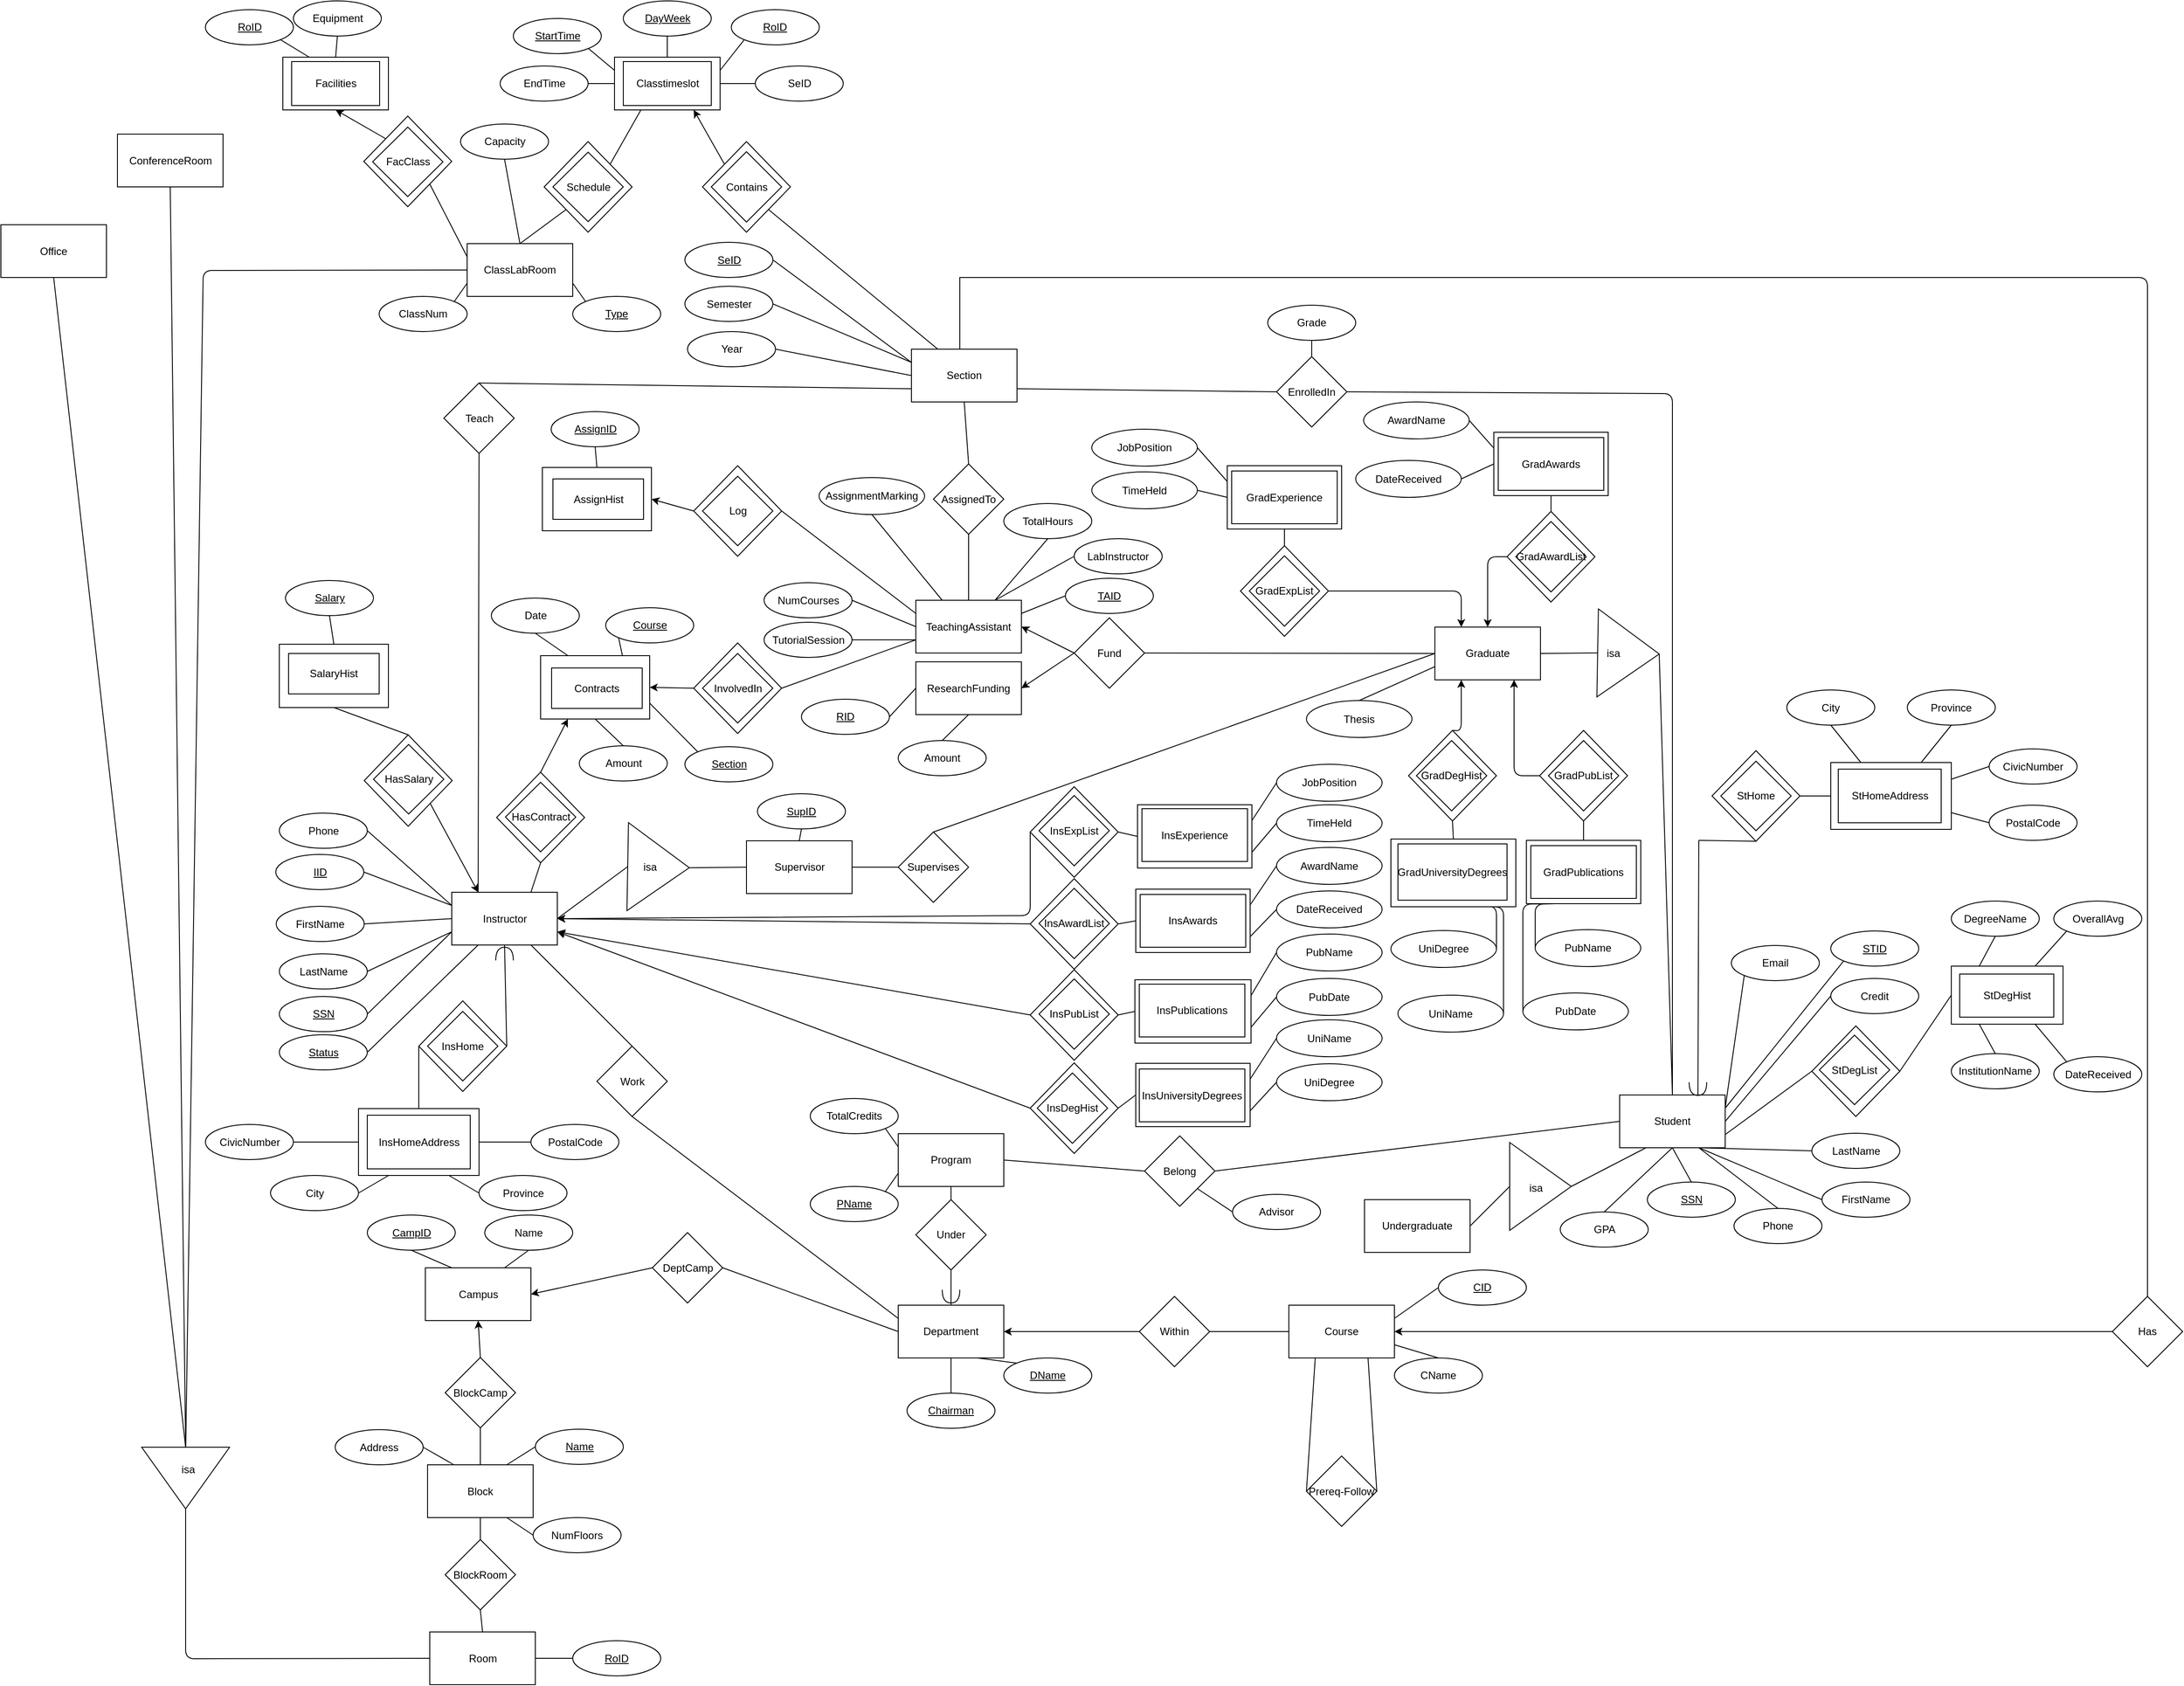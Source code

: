 <mxfile version="11.0.8"><diagram id="D8E87HKC7J93LaOzr_YF" name="Page-1"><mxGraphModel dx="370" dy="523" grid="1" gridSize="10" guides="1" tooltips="1" connect="1" arrows="1" fold="1" page="1" pageScale="1" pageWidth="850" pageHeight="1100" math="0" shadow="0"><root><mxCell id="0"/><mxCell id="1" parent="0"/><mxCell id="quONxBVD-cLYEQwh4i3r-1" value="Department" style="rounded=0;whiteSpace=wrap;html=1;" parent="1" vertex="1"><mxGeometry x="1140" y="1793" width="120" height="60" as="geometry"/></mxCell><mxCell id="quONxBVD-cLYEQwh4i3r-2" value="&lt;u&gt;DName&lt;/u&gt;" style="ellipse;whiteSpace=wrap;html=1;" parent="1" vertex="1"><mxGeometry x="1260" y="1853" width="100" height="40" as="geometry"/></mxCell><mxCell id="quONxBVD-cLYEQwh4i3r-3" value="" style="endArrow=none;html=1;entryX=0;entryY=0;entryDx=0;entryDy=0;exitX=0.75;exitY=1;exitDx=0;exitDy=0;" parent="1" source="quONxBVD-cLYEQwh4i3r-1" target="quONxBVD-cLYEQwh4i3r-2" edge="1"><mxGeometry width="50" height="50" relative="1" as="geometry"><mxPoint x="640" y="1863" as="sourcePoint"/><mxPoint x="690" y="1813" as="targetPoint"/></mxGeometry></mxCell><mxCell id="quONxBVD-cLYEQwh4i3r-5" style="edgeStyle=orthogonalEdgeStyle;rounded=0;orthogonalLoop=1;jettySize=auto;html=1;exitX=0;exitY=0.25;exitDx=0;exitDy=0;" parent="1" source="quONxBVD-cLYEQwh4i3r-6" edge="1"><mxGeometry relative="1" as="geometry"><mxPoint x="1584" y="1808" as="targetPoint"/></mxGeometry></mxCell><mxCell id="quONxBVD-cLYEQwh4i3r-6" value="Course" style="rounded=0;whiteSpace=wrap;html=1;" parent="1" vertex="1"><mxGeometry x="1584" y="1793" width="120" height="60" as="geometry"/></mxCell><mxCell id="quONxBVD-cLYEQwh4i3r-7" value="CName" style="ellipse;whiteSpace=wrap;html=1;" parent="1" vertex="1"><mxGeometry x="1704" y="1853" width="100" height="40" as="geometry"/></mxCell><mxCell id="quONxBVD-cLYEQwh4i3r-8" value="" style="endArrow=none;html=1;exitX=0.5;exitY=0;exitDx=0;exitDy=0;entryX=1;entryY=0.75;entryDx=0;entryDy=0;" parent="1" source="quONxBVD-cLYEQwh4i3r-7" target="quONxBVD-cLYEQwh4i3r-6" edge="1"><mxGeometry width="50" height="50" relative="1" as="geometry"><mxPoint x="1441" y="1864" as="sourcePoint"/><mxPoint x="1484" y="1853" as="targetPoint"/></mxGeometry></mxCell><mxCell id="quONxBVD-cLYEQwh4i3r-9" value="Within" style="rhombus;whiteSpace=wrap;html=1;" parent="1" vertex="1"><mxGeometry x="1414" y="1783" width="80" height="80" as="geometry"/></mxCell><mxCell id="quONxBVD-cLYEQwh4i3r-10" value="&lt;u&gt;CID&lt;/u&gt;" style="ellipse;whiteSpace=wrap;html=1;" parent="1" vertex="1"><mxGeometry x="1754" y="1753" width="100" height="40" as="geometry"/></mxCell><mxCell id="quONxBVD-cLYEQwh4i3r-11" value="" style="endArrow=none;html=1;exitX=0;exitY=0.5;exitDx=0;exitDy=0;entryX=1;entryY=0.25;entryDx=0;entryDy=0;" parent="1" source="quONxBVD-cLYEQwh4i3r-10" target="quONxBVD-cLYEQwh4i3r-6" edge="1"><mxGeometry width="50" height="50" relative="1" as="geometry"><mxPoint x="1754" y="1783" as="sourcePoint"/><mxPoint x="1584" y="1763" as="targetPoint"/></mxGeometry></mxCell><mxCell id="quONxBVD-cLYEQwh4i3r-12" value="" style="endArrow=classic;html=1;entryX=1;entryY=0.5;entryDx=0;entryDy=0;exitX=0;exitY=0.5;exitDx=0;exitDy=0;" parent="1" source="quONxBVD-cLYEQwh4i3r-9" target="quONxBVD-cLYEQwh4i3r-1" edge="1"><mxGeometry width="50" height="50" relative="1" as="geometry"><mxPoint x="810" y="1913" as="sourcePoint"/><mxPoint x="860" y="1863" as="targetPoint"/></mxGeometry></mxCell><mxCell id="quONxBVD-cLYEQwh4i3r-13" value="" style="endArrow=none;html=1;entryX=1;entryY=0.5;entryDx=0;entryDy=0;exitX=0;exitY=0.5;exitDx=0;exitDy=0;" parent="1" source="quONxBVD-cLYEQwh4i3r-6" target="quONxBVD-cLYEQwh4i3r-9" edge="1"><mxGeometry width="50" height="50" relative="1" as="geometry"><mxPoint x="854" y="1973" as="sourcePoint"/><mxPoint x="904" y="1923" as="targetPoint"/></mxGeometry></mxCell><mxCell id="quONxBVD-cLYEQwh4i3r-14" value="" style="endArrow=none;html=1;entryX=0;entryY=0.25;entryDx=0;entryDy=0;exitX=0.5;exitY=1;exitDx=0;exitDy=0;" parent="1" source="quONxBVD-cLYEQwh4i3r-15" target="quONxBVD-cLYEQwh4i3r-1" edge="1"><mxGeometry width="50" height="50" relative="1" as="geometry"><mxPoint x="1090" y="1560.5" as="sourcePoint"/><mxPoint x="750" y="1800.5" as="targetPoint"/></mxGeometry></mxCell><mxCell id="quONxBVD-cLYEQwh4i3r-15" value="Work" style="rhombus;whiteSpace=wrap;html=1;" parent="1" vertex="1"><mxGeometry x="797.5" y="1498.5" width="80" height="80" as="geometry"/></mxCell><mxCell id="quONxBVD-cLYEQwh4i3r-16" value="" style="endArrow=none;html=1;exitX=0.5;exitY=0;exitDx=0;exitDy=0;entryX=0.75;entryY=1;entryDx=0;entryDy=0;" parent="1" source="quONxBVD-cLYEQwh4i3r-15" target="quONxBVD-cLYEQwh4i3r-17" edge="1"><mxGeometry width="50" height="50" relative="1" as="geometry"><mxPoint x="797.5" y="1493.5" as="sourcePoint"/><mxPoint x="877.5" y="1393.5" as="targetPoint"/></mxGeometry></mxCell><mxCell id="quONxBVD-cLYEQwh4i3r-17" value="Instructor" style="rounded=0;whiteSpace=wrap;html=1;" parent="1" vertex="1"><mxGeometry x="632.5" y="1323.5" width="120" height="60" as="geometry"/></mxCell><mxCell id="quONxBVD-cLYEQwh4i3r-18" value="&lt;u&gt;IID&lt;/u&gt;" style="ellipse;whiteSpace=wrap;html=1;" parent="1" vertex="1"><mxGeometry x="432.5" y="1280.5" width="100" height="40" as="geometry"/></mxCell><mxCell id="quONxBVD-cLYEQwh4i3r-19" value="FirstName" style="ellipse;whiteSpace=wrap;html=1;" parent="1" vertex="1"><mxGeometry x="433" y="1339.5" width="100" height="40" as="geometry"/></mxCell><mxCell id="quONxBVD-cLYEQwh4i3r-20" value="" style="endArrow=none;html=1;entryX=0;entryY=0.5;entryDx=0;entryDy=0;exitX=1;exitY=0.5;exitDx=0;exitDy=0;" parent="1" source="quONxBVD-cLYEQwh4i3r-19" target="quONxBVD-cLYEQwh4i3r-17" edge="1"><mxGeometry width="50" height="50" relative="1" as="geometry"><mxPoint x="782.5" y="1483.5" as="sourcePoint"/><mxPoint x="832.5" y="1433.5" as="targetPoint"/></mxGeometry></mxCell><mxCell id="quONxBVD-cLYEQwh4i3r-21" value="" style="endArrow=none;html=1;entryX=0;entryY=0.25;entryDx=0;entryDy=0;exitX=1;exitY=0.5;exitDx=0;exitDy=0;" parent="1" source="quONxBVD-cLYEQwh4i3r-18" target="quONxBVD-cLYEQwh4i3r-17" edge="1"><mxGeometry width="50" height="50" relative="1" as="geometry"><mxPoint x="552.5" y="1853.5" as="sourcePoint"/><mxPoint x="602.5" y="1803.5" as="targetPoint"/></mxGeometry></mxCell><mxCell id="quONxBVD-cLYEQwh4i3r-22" value="Student" style="rounded=0;whiteSpace=wrap;html=1;" parent="1" vertex="1"><mxGeometry x="1960" y="1554" width="120" height="60" as="geometry"/></mxCell><mxCell id="quONxBVD-cLYEQwh4i3r-23" value="" style="endArrow=none;html=1;entryX=0.5;entryY=0;entryDx=0;entryDy=0;" parent="1" source="quONxBVD-cLYEQwh4i3r-127" target="quONxBVD-cLYEQwh4i3r-1" edge="1"><mxGeometry width="50" height="50" relative="1" as="geometry"><mxPoint x="1200" y="1633" as="sourcePoint"/><mxPoint x="760" y="1903" as="targetPoint"/></mxGeometry></mxCell><mxCell id="quONxBVD-cLYEQwh4i3r-24" value="Program" style="rounded=0;whiteSpace=wrap;html=1;" parent="1" vertex="1"><mxGeometry x="1140" y="1598" width="120" height="60" as="geometry"/></mxCell><mxCell id="quONxBVD-cLYEQwh4i3r-25" value="&lt;u&gt;STID&lt;/u&gt;" style="ellipse;whiteSpace=wrap;html=1;" parent="1" vertex="1"><mxGeometry x="2200" y="1367.5" width="100" height="40" as="geometry"/></mxCell><mxCell id="quONxBVD-cLYEQwh4i3r-26" value="FirstName" style="ellipse;whiteSpace=wrap;html=1;" parent="1" vertex="1"><mxGeometry x="2190" y="1653" width="100" height="40" as="geometry"/></mxCell><mxCell id="quONxBVD-cLYEQwh4i3r-27" value="LastName" style="ellipse;whiteSpace=wrap;html=1;" parent="1" vertex="1"><mxGeometry x="2178.5" y="1597.5" width="100" height="40" as="geometry"/></mxCell><mxCell id="quONxBVD-cLYEQwh4i3r-28" value="" style="endArrow=none;html=1;entryX=0;entryY=0.5;entryDx=0;entryDy=0;exitX=0.75;exitY=1;exitDx=0;exitDy=0;" parent="1" source="quONxBVD-cLYEQwh4i3r-22" target="quONxBVD-cLYEQwh4i3r-27" edge="1"><mxGeometry width="50" height="50" relative="1" as="geometry"><mxPoint x="670" y="1850.5" as="sourcePoint"/><mxPoint x="720" y="1800.5" as="targetPoint"/></mxGeometry></mxCell><mxCell id="quONxBVD-cLYEQwh4i3r-29" value="" style="endArrow=none;html=1;entryX=0;entryY=0.5;entryDx=0;entryDy=0;exitX=0.75;exitY=1;exitDx=0;exitDy=0;" parent="1" source="quONxBVD-cLYEQwh4i3r-22" target="quONxBVD-cLYEQwh4i3r-26" edge="1"><mxGeometry width="50" height="50" relative="1" as="geometry"><mxPoint x="670" y="1850.5" as="sourcePoint"/><mxPoint x="720" y="1800.5" as="targetPoint"/></mxGeometry></mxCell><mxCell id="quONxBVD-cLYEQwh4i3r-30" value="" style="endArrow=none;html=1;entryX=0;entryY=1;entryDx=0;entryDy=0;exitX=1;exitY=0.25;exitDx=0;exitDy=0;" parent="1" source="quONxBVD-cLYEQwh4i3r-22" target="quONxBVD-cLYEQwh4i3r-25" edge="1"><mxGeometry width="50" height="50" relative="1" as="geometry"><mxPoint x="670" y="1850.5" as="sourcePoint"/><mxPoint x="720" y="1800.5" as="targetPoint"/></mxGeometry></mxCell><mxCell id="quONxBVD-cLYEQwh4i3r-31" value="Under" style="rhombus;whiteSpace=wrap;html=1;" parent="1" vertex="1"><mxGeometry x="1160" y="1673" width="80" height="80" as="geometry"/></mxCell><mxCell id="quONxBVD-cLYEQwh4i3r-32" value="" style="endArrow=none;html=1;entryX=0.5;entryY=1;entryDx=0;entryDy=0;exitX=0.5;exitY=0;exitDx=0;exitDy=0;" parent="1" source="quONxBVD-cLYEQwh4i3r-31" target="quONxBVD-cLYEQwh4i3r-24" edge="1"><mxGeometry width="50" height="50" relative="1" as="geometry"><mxPoint x="660" y="1953" as="sourcePoint"/><mxPoint x="710" y="1903" as="targetPoint"/></mxGeometry></mxCell><mxCell id="quONxBVD-cLYEQwh4i3r-33" value="" style="endArrow=none;html=1;entryX=1;entryY=0.5;entryDx=0;entryDy=0;exitX=0;exitY=0.5;exitDx=0;exitDy=0;" parent="1" source="quONxBVD-cLYEQwh4i3r-86" target="quONxBVD-cLYEQwh4i3r-24" edge="1"><mxGeometry width="50" height="50" relative="1" as="geometry"><mxPoint x="1300" y="1573" as="sourcePoint"/><mxPoint x="1259.941" y="1573.471" as="targetPoint"/></mxGeometry></mxCell><mxCell id="quONxBVD-cLYEQwh4i3r-34" value="" style="endArrow=none;html=1;entryX=1;entryY=0.5;entryDx=0;entryDy=0;exitX=0.5;exitY=1;exitDx=0;exitDy=0;exitPerimeter=0;" parent="1" source="quONxBVD-cLYEQwh4i3r-77" target="quONxBVD-cLYEQwh4i3r-83" edge="1"><mxGeometry width="50" height="50" relative="1" as="geometry"><mxPoint x="680" y="1820.5" as="sourcePoint"/><mxPoint x="1770" y="1320.5" as="targetPoint"/></mxGeometry></mxCell><mxCell id="quONxBVD-cLYEQwh4i3r-35" value="Section" style="rounded=0;whiteSpace=wrap;html=1;" parent="1" vertex="1"><mxGeometry x="1155" y="706" width="120" height="60" as="geometry"/></mxCell><mxCell id="quONxBVD-cLYEQwh4i3r-36" value="EnrolledIn" style="rhombus;whiteSpace=wrap;html=1;" parent="1" vertex="1"><mxGeometry x="1570" y="714.5" width="80" height="80" as="geometry"/></mxCell><mxCell id="quONxBVD-cLYEQwh4i3r-37" value="Teach" style="rhombus;whiteSpace=wrap;html=1;" parent="1" vertex="1"><mxGeometry x="623.5" y="744.5" width="80" height="80" as="geometry"/></mxCell><mxCell id="quONxBVD-cLYEQwh4i3r-38" value="" style="endArrow=none;html=1;entryX=0;entryY=0.75;entryDx=0;entryDy=0;exitX=0.5;exitY=0;exitDx=0;exitDy=0;" parent="1" source="quONxBVD-cLYEQwh4i3r-37" target="quONxBVD-cLYEQwh4i3r-35" edge="1"><mxGeometry width="50" height="50" relative="1" as="geometry"><mxPoint x="975" y="836" as="sourcePoint"/><mxPoint x="720" y="1496" as="targetPoint"/></mxGeometry></mxCell><mxCell id="quONxBVD-cLYEQwh4i3r-39" value="" style="endArrow=none;html=1;entryX=1;entryY=0.75;entryDx=0;entryDy=0;exitX=0;exitY=0.5;exitDx=0;exitDy=0;" parent="1" source="quONxBVD-cLYEQwh4i3r-36" target="quONxBVD-cLYEQwh4i3r-35" edge="1"><mxGeometry width="50" height="50" relative="1" as="geometry"><mxPoint x="670" y="1850.5" as="sourcePoint"/><mxPoint x="720" y="1800.5" as="targetPoint"/></mxGeometry></mxCell><mxCell id="quONxBVD-cLYEQwh4i3r-40" value="" style="endArrow=none;html=1;entryX=0.25;entryY=0;entryDx=0;entryDy=0;exitX=1;exitY=1;exitDx=0;exitDy=0;" parent="1" source="quONxBVD-cLYEQwh4i3r-48" target="quONxBVD-cLYEQwh4i3r-35" edge="1"><mxGeometry width="50" height="50" relative="1" as="geometry"><mxPoint x="950" y="721" as="sourcePoint"/><mxPoint x="720" y="1496" as="targetPoint"/></mxGeometry></mxCell><mxCell id="quONxBVD-cLYEQwh4i3r-41" value="Prereq-Follow" style="rhombus;whiteSpace=wrap;html=1;" parent="1" vertex="1"><mxGeometry x="1604" y="1964.5" width="80" height="80" as="geometry"/></mxCell><mxCell id="quONxBVD-cLYEQwh4i3r-42" value="Semester" style="ellipse;whiteSpace=wrap;html=1;" parent="1" vertex="1"><mxGeometry x="897.5" y="634.5" width="100" height="40" as="geometry"/></mxCell><mxCell id="quONxBVD-cLYEQwh4i3r-43" value="Year" style="ellipse;whiteSpace=wrap;html=1;" parent="1" vertex="1"><mxGeometry x="900.5" y="686" width="100" height="40" as="geometry"/></mxCell><mxCell id="quONxBVD-cLYEQwh4i3r-44" value="" style="endArrow=none;html=1;entryX=0;entryY=0.25;entryDx=0;entryDy=0;exitX=1;exitY=0.5;exitDx=0;exitDy=0;" parent="1" source="quONxBVD-cLYEQwh4i3r-42" target="quONxBVD-cLYEQwh4i3r-35" edge="1"><mxGeometry width="50" height="50" relative="1" as="geometry"><mxPoint x="537.5" y="1556" as="sourcePoint"/><mxPoint x="1022.5" y="686" as="targetPoint"/></mxGeometry></mxCell><mxCell id="quONxBVD-cLYEQwh4i3r-45" value="" style="endArrow=none;html=1;entryX=0;entryY=0.5;entryDx=0;entryDy=0;exitX=1;exitY=0.5;exitDx=0;exitDy=0;" parent="1" source="quONxBVD-cLYEQwh4i3r-43" target="quONxBVD-cLYEQwh4i3r-35" edge="1"><mxGeometry width="50" height="50" relative="1" as="geometry"><mxPoint x="537.5" y="1860.5" as="sourcePoint"/><mxPoint x="1022.5" y="686" as="targetPoint"/></mxGeometry></mxCell><mxCell id="quONxBVD-cLYEQwh4i3r-46" value="&lt;u&gt;SeID&lt;/u&gt;" style="ellipse;whiteSpace=wrap;html=1;" parent="1" vertex="1"><mxGeometry x="897.5" y="584.5" width="100" height="40" as="geometry"/></mxCell><mxCell id="quONxBVD-cLYEQwh4i3r-47" value="" style="endArrow=none;html=1;entryX=1;entryY=0.5;entryDx=0;entryDy=0;exitX=0;exitY=0.25;exitDx=0;exitDy=0;" parent="1" source="quONxBVD-cLYEQwh4i3r-35" target="quONxBVD-cLYEQwh4i3r-46" edge="1"><mxGeometry width="50" height="50" relative="1" as="geometry"><mxPoint x="1022.5" y="671" as="sourcePoint"/><mxPoint x="587.5" y="1506" as="targetPoint"/></mxGeometry></mxCell><mxCell id="quONxBVD-cLYEQwh4i3r-48" value="" style="rhombus;whiteSpace=wrap;html=1;" parent="1" vertex="1"><mxGeometry x="917.5" y="470" width="100" height="103" as="geometry"/></mxCell><mxCell id="quONxBVD-cLYEQwh4i3r-49" value="ClassLabRoom" style="rounded=0;whiteSpace=wrap;html=1;" parent="1" vertex="1"><mxGeometry x="650" y="586" width="120" height="60" as="geometry"/></mxCell><mxCell id="quONxBVD-cLYEQwh4i3r-50" value="" style="rounded=0;whiteSpace=wrap;html=1;" parent="1" vertex="1"><mxGeometry x="817.5" y="374" width="120" height="60" as="geometry"/></mxCell><mxCell id="quONxBVD-cLYEQwh4i3r-51" value="ClassNum" style="ellipse;whiteSpace=wrap;html=1;" parent="1" vertex="1"><mxGeometry x="550" y="646" width="100" height="40" as="geometry"/></mxCell><mxCell id="quONxBVD-cLYEQwh4i3r-52" value="" style="endArrow=none;html=1;entryX=0;entryY=0.75;entryDx=0;entryDy=0;exitX=1;exitY=0;exitDx=0;exitDy=0;" parent="1" source="quONxBVD-cLYEQwh4i3r-51" target="quONxBVD-cLYEQwh4i3r-49" edge="1"><mxGeometry width="50" height="50" relative="1" as="geometry"><mxPoint x="550" y="1496" as="sourcePoint"/><mxPoint x="600" y="1446" as="targetPoint"/></mxGeometry></mxCell><mxCell id="quONxBVD-cLYEQwh4i3r-53" value="&lt;u&gt;StartTime&lt;/u&gt;" style="ellipse;whiteSpace=wrap;html=1;" parent="1" vertex="1"><mxGeometry x="702.5" y="330" width="100" height="40" as="geometry"/></mxCell><mxCell id="quONxBVD-cLYEQwh4i3r-54" value="EndTime" style="ellipse;whiteSpace=wrap;html=1;" parent="1" vertex="1"><mxGeometry x="687.5" y="384" width="100" height="40" as="geometry"/></mxCell><mxCell id="quONxBVD-cLYEQwh4i3r-55" value="" style="endArrow=none;html=1;exitX=1;exitY=0;exitDx=0;exitDy=0;entryX=0;entryY=0.75;entryDx=0;entryDy=0;" parent="1" source="quONxBVD-cLYEQwh4i3r-56" target="quONxBVD-cLYEQwh4i3r-24" edge="1"><mxGeometry width="50" height="50" relative="1" as="geometry"><mxPoint x="1090" y="1468" as="sourcePoint"/><mxPoint x="1170" y="1503" as="targetPoint"/></mxGeometry></mxCell><mxCell id="quONxBVD-cLYEQwh4i3r-56" value="&lt;u&gt;PName&lt;/u&gt;" style="ellipse;whiteSpace=wrap;html=1;" parent="1" vertex="1"><mxGeometry x="1040" y="1658" width="100" height="40" as="geometry"/></mxCell><mxCell id="quONxBVD-cLYEQwh4i3r-57" value="" style="endArrow=none;html=1;exitX=0.5;exitY=0;exitDx=0;exitDy=0;" parent="1" source="quONxBVD-cLYEQwh4i3r-93" edge="1"><mxGeometry width="50" height="50" relative="1" as="geometry"><mxPoint x="2560" y="1710" as="sourcePoint"/><mxPoint x="1210" y="624.5" as="targetPoint"/><Array as="points"><mxPoint x="2560" y="1294.5"/><mxPoint x="2560" y="624.5"/></Array></mxGeometry></mxCell><mxCell id="quONxBVD-cLYEQwh4i3r-58" value="" style="endArrow=classic;html=1;entryX=1;entryY=0.5;entryDx=0;entryDy=0;exitX=0;exitY=0.5;exitDx=0;exitDy=0;" parent="1" source="quONxBVD-cLYEQwh4i3r-93" target="quONxBVD-cLYEQwh4i3r-6" edge="1"><mxGeometry width="50" height="50" relative="1" as="geometry"><mxPoint x="2510" y="1763" as="sourcePoint"/><mxPoint x="880" y="1860.5" as="targetPoint"/></mxGeometry></mxCell><mxCell id="quONxBVD-cLYEQwh4i3r-59" value="ResearchFunding" style="rounded=0;whiteSpace=wrap;html=1;" parent="1" vertex="1"><mxGeometry x="1160" y="1061.5" width="120" height="60" as="geometry"/></mxCell><mxCell id="quONxBVD-cLYEQwh4i3r-60" value="TeachingAssistant" style="rounded=0;whiteSpace=wrap;html=1;" parent="1" vertex="1"><mxGeometry x="1160" y="991.5" width="120" height="60" as="geometry"/></mxCell><mxCell id="quONxBVD-cLYEQwh4i3r-61" value="" style="endArrow=classic;html=1;entryX=1;entryY=0.5;entryDx=0;entryDy=0;exitX=0;exitY=0.5;exitDx=0;exitDy=0;" parent="1" source="quONxBVD-cLYEQwh4i3r-87" target="quONxBVD-cLYEQwh4i3r-60" edge="1"><mxGeometry width="50" height="50" relative="1" as="geometry"><mxPoint x="1460" y="1021.5" as="sourcePoint"/><mxPoint x="680" y="1611.5" as="targetPoint"/></mxGeometry></mxCell><mxCell id="quONxBVD-cLYEQwh4i3r-62" value="" style="endArrow=classic;html=1;entryX=1;entryY=0.5;entryDx=0;entryDy=0;exitX=0;exitY=0.5;exitDx=0;exitDy=0;" parent="1" source="quONxBVD-cLYEQwh4i3r-87" target="quONxBVD-cLYEQwh4i3r-59" edge="1"><mxGeometry width="50" height="50" relative="1" as="geometry"><mxPoint x="1470" y="1231.5" as="sourcePoint"/><mxPoint x="680" y="1611.5" as="targetPoint"/></mxGeometry></mxCell><mxCell id="quONxBVD-cLYEQwh4i3r-63" value="GPA" style="ellipse;whiteSpace=wrap;html=1;" parent="1" vertex="1"><mxGeometry x="1892.5" y="1687" width="100" height="40" as="geometry"/></mxCell><mxCell id="quONxBVD-cLYEQwh4i3r-64" value="" style="endArrow=none;html=1;entryX=0.5;entryY=1;entryDx=0;entryDy=0;exitX=0.5;exitY=0;exitDx=0;exitDy=0;" parent="1" source="quONxBVD-cLYEQwh4i3r-63" target="quONxBVD-cLYEQwh4i3r-22" edge="1"><mxGeometry width="50" height="50" relative="1" as="geometry"><mxPoint x="780" y="1910.5" as="sourcePoint"/><mxPoint x="830" y="1860.5" as="targetPoint"/></mxGeometry></mxCell><mxCell id="quONxBVD-cLYEQwh4i3r-65" value="TutorialSession" style="ellipse;whiteSpace=wrap;html=1;" parent="1" vertex="1"><mxGeometry x="987.5" y="1016.5" width="100" height="40" as="geometry"/></mxCell><mxCell id="quONxBVD-cLYEQwh4i3r-66" value="LabInstructor" style="ellipse;whiteSpace=wrap;html=1;" parent="1" vertex="1"><mxGeometry x="1340" y="921.5" width="100" height="40" as="geometry"/></mxCell><mxCell id="quONxBVD-cLYEQwh4i3r-67" value="AssignmentMarking" style="ellipse;whiteSpace=wrap;html=1;" parent="1" vertex="1"><mxGeometry x="1050" y="852" width="120" height="42" as="geometry"/></mxCell><mxCell id="quONxBVD-cLYEQwh4i3r-68" value="TotalHours" style="ellipse;whiteSpace=wrap;html=1;" parent="1" vertex="1"><mxGeometry x="1260" y="881.5" width="100" height="40" as="geometry"/></mxCell><mxCell id="quONxBVD-cLYEQwh4i3r-69" value="NumCourses" style="ellipse;whiteSpace=wrap;html=1;" parent="1" vertex="1"><mxGeometry x="987.5" y="971.5" width="100" height="40" as="geometry"/></mxCell><mxCell id="quONxBVD-cLYEQwh4i3r-70" value="Capacity" style="ellipse;whiteSpace=wrap;html=1;" parent="1" vertex="1"><mxGeometry x="642.5" y="450" width="100" height="40" as="geometry"/></mxCell><mxCell id="quONxBVD-cLYEQwh4i3r-71" value="" style="endArrow=none;html=1;entryX=0.5;entryY=0;entryDx=0;entryDy=0;exitX=0.5;exitY=1;exitDx=0;exitDy=0;" parent="1" source="quONxBVD-cLYEQwh4i3r-70" target="quONxBVD-cLYEQwh4i3r-49" edge="1"><mxGeometry width="50" height="50" relative="1" as="geometry"><mxPoint x="520" y="1496" as="sourcePoint"/><mxPoint x="570" y="1446" as="targetPoint"/></mxGeometry></mxCell><mxCell id="quONxBVD-cLYEQwh4i3r-72" value="" style="endArrow=none;html=1;entryX=1;entryY=0.5;entryDx=0;entryDy=0;exitX=0;exitY=0.75;exitDx=0;exitDy=0;" parent="1" source="quONxBVD-cLYEQwh4i3r-60" target="quONxBVD-cLYEQwh4i3r-65" edge="1"><mxGeometry width="50" height="50" relative="1" as="geometry"><mxPoint x="500" y="1661.5" as="sourcePoint"/><mxPoint x="550" y="1611.5" as="targetPoint"/></mxGeometry></mxCell><mxCell id="quONxBVD-cLYEQwh4i3r-73" value="" style="endArrow=none;html=1;entryX=1;entryY=0.5;entryDx=0;entryDy=0;exitX=0;exitY=0.5;exitDx=0;exitDy=0;" parent="1" source="quONxBVD-cLYEQwh4i3r-60" target="quONxBVD-cLYEQwh4i3r-69" edge="1"><mxGeometry width="50" height="50" relative="1" as="geometry"><mxPoint x="500" y="1661.5" as="sourcePoint"/><mxPoint x="550" y="1611.5" as="targetPoint"/></mxGeometry></mxCell><mxCell id="quONxBVD-cLYEQwh4i3r-74" value="" style="endArrow=none;html=1;exitX=0;exitY=0.5;exitDx=0;exitDy=0;entryX=0.75;entryY=0;entryDx=0;entryDy=0;" parent="1" source="quONxBVD-cLYEQwh4i3r-66" target="quONxBVD-cLYEQwh4i3r-60" edge="1"><mxGeometry width="50" height="50" relative="1" as="geometry"><mxPoint x="500" y="1661.5" as="sourcePoint"/><mxPoint x="1190" y="991.5" as="targetPoint"/></mxGeometry></mxCell><mxCell id="quONxBVD-cLYEQwh4i3r-75" value="" style="endArrow=none;html=1;entryX=0.5;entryY=1;entryDx=0;entryDy=0;exitX=0.25;exitY=0;exitDx=0;exitDy=0;" parent="1" source="quONxBVD-cLYEQwh4i3r-60" target="quONxBVD-cLYEQwh4i3r-67" edge="1"><mxGeometry width="50" height="50" relative="1" as="geometry"><mxPoint x="500" y="1661.5" as="sourcePoint"/><mxPoint x="550" y="1611.5" as="targetPoint"/></mxGeometry></mxCell><mxCell id="quONxBVD-cLYEQwh4i3r-76" value="" style="endArrow=none;html=1;entryX=0.5;entryY=1;entryDx=0;entryDy=0;exitX=0.75;exitY=0;exitDx=0;exitDy=0;" parent="1" source="quONxBVD-cLYEQwh4i3r-60" target="quONxBVD-cLYEQwh4i3r-68" edge="1"><mxGeometry width="50" height="50" relative="1" as="geometry"><mxPoint x="500" y="1661.5" as="sourcePoint"/><mxPoint x="550" y="1611.5" as="targetPoint"/></mxGeometry></mxCell><mxCell id="quONxBVD-cLYEQwh4i3r-77" value="" style="verticalLabelPosition=bottom;verticalAlign=top;html=1;shape=mxgraph.basic.acute_triangle;dx=0.5;rotation=91;" parent="1" vertex="1"><mxGeometry x="1920" y="1017" width="100" height="70" as="geometry"/></mxCell><mxCell id="quONxBVD-cLYEQwh4i3r-78" value="" style="verticalLabelPosition=bottom;verticalAlign=top;html=1;shape=mxgraph.basic.acute_triangle;dx=0.5;rotation=90;" parent="1" vertex="1"><mxGeometry x="1820" y="1623" width="100" height="70" as="geometry"/></mxCell><mxCell id="quONxBVD-cLYEQwh4i3r-79" value="isa" style="text;html=1;strokeColor=none;fillColor=none;align=center;verticalAlign=middle;whiteSpace=wrap;rounded=0;" parent="1" vertex="1"><mxGeometry x="1932.5" y="1042" width="40" height="20" as="geometry"/></mxCell><mxCell id="quONxBVD-cLYEQwh4i3r-80" value="isa" style="text;html=1;strokeColor=none;fillColor=none;align=center;verticalAlign=middle;whiteSpace=wrap;rounded=0;" parent="1" vertex="1"><mxGeometry x="1845" y="1650" width="40" height="20" as="geometry"/></mxCell><mxCell id="quONxBVD-cLYEQwh4i3r-81" value="" style="endArrow=none;html=1;entryX=0;entryY=0;entryDx=50;entryDy=0;entryPerimeter=0;exitX=0.25;exitY=1;exitDx=0;exitDy=0;" parent="1" source="quONxBVD-cLYEQwh4i3r-22" target="quONxBVD-cLYEQwh4i3r-78" edge="1"><mxGeometry width="50" height="50" relative="1" as="geometry"><mxPoint x="1090" y="1910.5" as="sourcePoint"/><mxPoint x="1140" y="1860.5" as="targetPoint"/></mxGeometry></mxCell><mxCell id="quONxBVD-cLYEQwh4i3r-82" value="" style="endArrow=none;html=1;entryX=0.5;entryY=0;entryDx=0;entryDy=0;exitX=0;exitY=0;exitDx=50;exitDy=0;exitPerimeter=0;" parent="1" source="quONxBVD-cLYEQwh4i3r-77" target="quONxBVD-cLYEQwh4i3r-22" edge="1"><mxGeometry width="50" height="50" relative="1" as="geometry"><mxPoint x="1090" y="1910.5" as="sourcePoint"/><mxPoint x="1140" y="1860.5" as="targetPoint"/></mxGeometry></mxCell><mxCell id="quONxBVD-cLYEQwh4i3r-83" value="Graduate" style="rounded=0;whiteSpace=wrap;html=1;" parent="1" vertex="1"><mxGeometry x="1750" y="1022" width="120" height="60" as="geometry"/></mxCell><mxCell id="quONxBVD-cLYEQwh4i3r-84" value="Undergraduate" style="rounded=0;whiteSpace=wrap;html=1;" parent="1" vertex="1"><mxGeometry x="1670" y="1673" width="120" height="60" as="geometry"/></mxCell><mxCell id="quONxBVD-cLYEQwh4i3r-85" value="" style="endArrow=none;html=1;exitX=1;exitY=0.5;exitDx=0;exitDy=0;entryX=0.5;entryY=1;entryDx=0;entryDy=0;entryPerimeter=0;" parent="1" source="quONxBVD-cLYEQwh4i3r-84" target="quONxBVD-cLYEQwh4i3r-78" edge="1"><mxGeometry width="50" height="50" relative="1" as="geometry"><mxPoint x="860" y="2013" as="sourcePoint"/><mxPoint x="1820" y="1544.5" as="targetPoint"/></mxGeometry></mxCell><mxCell id="quONxBVD-cLYEQwh4i3r-86" value="Belong" style="rhombus;whiteSpace=wrap;html=1;" parent="1" vertex="1"><mxGeometry x="1420" y="1600.5" width="80" height="80" as="geometry"/></mxCell><mxCell id="quONxBVD-cLYEQwh4i3r-87" value="Fund" style="rhombus;whiteSpace=wrap;html=1;" parent="1" vertex="1"><mxGeometry x="1340" y="1011.5" width="80" height="80" as="geometry"/></mxCell><mxCell id="quONxBVD-cLYEQwh4i3r-88" value="" style="endArrow=none;html=1;entryX=0;entryY=0.5;entryDx=0;entryDy=0;exitX=1;exitY=0.5;exitDx=0;exitDy=0;" parent="1" source="quONxBVD-cLYEQwh4i3r-87" target="quONxBVD-cLYEQwh4i3r-83" edge="1"><mxGeometry width="50" height="50" relative="1" as="geometry"><mxPoint x="960" y="1910.5" as="sourcePoint"/><mxPoint x="1010" y="1860.5" as="targetPoint"/></mxGeometry></mxCell><mxCell id="quONxBVD-cLYEQwh4i3r-89" value="" style="endArrow=none;html=1;entryX=1;entryY=0.5;entryDx=0;entryDy=0;exitX=0;exitY=0.5;exitDx=0;exitDy=0;" parent="1" source="quONxBVD-cLYEQwh4i3r-22" target="quONxBVD-cLYEQwh4i3r-86" edge="1"><mxGeometry width="50" height="50" relative="1" as="geometry"><mxPoint x="960" y="1910.5" as="sourcePoint"/><mxPoint x="1010" y="1860.5" as="targetPoint"/><Array as="points"/></mxGeometry></mxCell><mxCell id="quONxBVD-cLYEQwh4i3r-90" value="Credit" style="ellipse;whiteSpace=wrap;html=1;" parent="1" vertex="1"><mxGeometry x="2200" y="1421.5" width="100" height="40" as="geometry"/></mxCell><mxCell id="quONxBVD-cLYEQwh4i3r-91" value="" style="endArrow=none;html=1;entryX=0;entryY=0.5;entryDx=0;entryDy=0;exitX=1;exitY=0.5;exitDx=0;exitDy=0;" parent="1" source="quONxBVD-cLYEQwh4i3r-22" target="quONxBVD-cLYEQwh4i3r-90" edge="1"><mxGeometry width="50" height="50" relative="1" as="geometry"><mxPoint x="1320" y="1910.5" as="sourcePoint"/><mxPoint x="1370" y="1860.5" as="targetPoint"/></mxGeometry></mxCell><mxCell id="quONxBVD-cLYEQwh4i3r-92" value="" style="endArrow=none;html=1;" parent="1" edge="1"><mxGeometry width="50" height="50" relative="1" as="geometry"><mxPoint x="1210" y="706" as="sourcePoint"/><mxPoint x="1210" y="624" as="targetPoint"/></mxGeometry></mxCell><mxCell id="quONxBVD-cLYEQwh4i3r-93" value="Has" style="rhombus;whiteSpace=wrap;html=1;" parent="1" vertex="1"><mxGeometry x="2520" y="1783" width="80" height="80" as="geometry"/></mxCell><mxCell id="quONxBVD-cLYEQwh4i3r-94" value="Classtimeslot" style="rounded=0;whiteSpace=wrap;html=1;" parent="1" vertex="1"><mxGeometry x="827.5" y="379" width="100" height="50" as="geometry"/></mxCell><mxCell id="quONxBVD-cLYEQwh4i3r-95" value="&lt;u&gt;RID&lt;br&gt;&lt;/u&gt;" style="ellipse;whiteSpace=wrap;html=1;" parent="1" vertex="1"><mxGeometry x="1030" y="1104" width="100" height="40" as="geometry"/></mxCell><mxCell id="quONxBVD-cLYEQwh4i3r-96" value="" style="endArrow=none;html=1;entryX=0;entryY=0.5;entryDx=0;entryDy=0;exitX=1;exitY=0.5;exitDx=0;exitDy=0;" parent="1" source="quONxBVD-cLYEQwh4i3r-95" target="quONxBVD-cLYEQwh4i3r-59" edge="1"><mxGeometry width="50" height="50" relative="1" as="geometry"><mxPoint x="490" y="1661.5" as="sourcePoint"/><mxPoint x="540" y="1611.5" as="targetPoint"/></mxGeometry></mxCell><mxCell id="quONxBVD-cLYEQwh4i3r-97" value="&lt;u&gt;TAID&lt;br&gt;&lt;/u&gt;" style="ellipse;whiteSpace=wrap;html=1;" parent="1" vertex="1"><mxGeometry x="1330" y="966.5" width="100" height="40" as="geometry"/></mxCell><mxCell id="quONxBVD-cLYEQwh4i3r-98" value="" style="endArrow=none;html=1;entryX=0;entryY=0.5;entryDx=0;entryDy=0;exitX=1;exitY=0.25;exitDx=0;exitDy=0;" parent="1" source="quONxBVD-cLYEQwh4i3r-60" target="quONxBVD-cLYEQwh4i3r-97" edge="1"><mxGeometry width="50" height="50" relative="1" as="geometry"><mxPoint x="490" y="1661.5" as="sourcePoint"/><mxPoint x="540" y="1611.5" as="targetPoint"/></mxGeometry></mxCell><mxCell id="quONxBVD-cLYEQwh4i3r-99" value="" style="endArrow=none;html=1;entryX=0.25;entryY=1;entryDx=0;entryDy=0;exitX=0;exitY=0.5;exitDx=0;exitDy=0;" parent="1" source="quONxBVD-cLYEQwh4i3r-41" target="quONxBVD-cLYEQwh4i3r-6" edge="1"><mxGeometry width="50" height="50" relative="1" as="geometry"><mxPoint x="1604" y="1963" as="sourcePoint"/><mxPoint x="724" y="2023" as="targetPoint"/></mxGeometry></mxCell><mxCell id="quONxBVD-cLYEQwh4i3r-100" value="" style="endArrow=none;html=1;entryX=0.75;entryY=1;entryDx=0;entryDy=0;exitX=1;exitY=0.5;exitDx=0;exitDy=0;" parent="1" source="quONxBVD-cLYEQwh4i3r-41" target="quONxBVD-cLYEQwh4i3r-6" edge="1"><mxGeometry width="50" height="50" relative="1" as="geometry"><mxPoint x="1684" y="1963" as="sourcePoint"/><mxPoint x="724" y="2023" as="targetPoint"/></mxGeometry></mxCell><mxCell id="quONxBVD-cLYEQwh4i3r-101" value="" style="endArrow=none;html=1;entryX=0;entryY=0.25;entryDx=0;entryDy=0;exitX=1;exitY=1;exitDx=0;exitDy=0;" parent="1" source="quONxBVD-cLYEQwh4i3r-102" target="quONxBVD-cLYEQwh4i3r-24" edge="1"><mxGeometry width="50" height="50" relative="1" as="geometry"><mxPoint x="1090" y="1507" as="sourcePoint"/><mxPoint x="600" y="1967" as="targetPoint"/></mxGeometry></mxCell><mxCell id="quONxBVD-cLYEQwh4i3r-102" value="TotalCredits" style="ellipse;whiteSpace=wrap;html=1;" parent="1" vertex="1"><mxGeometry x="1040" y="1558" width="100" height="40" as="geometry"/></mxCell><mxCell id="quONxBVD-cLYEQwh4i3r-103" value="" style="endArrow=classic;html=1;entryX=0.75;entryY=1;entryDx=0;entryDy=0;exitX=0;exitY=0;exitDx=0;exitDy=0;" parent="1" source="quONxBVD-cLYEQwh4i3r-48" target="quONxBVD-cLYEQwh4i3r-50" edge="1"><mxGeometry width="50" height="50" relative="1" as="geometry"><mxPoint x="497.5" y="1560" as="sourcePoint"/><mxPoint x="547.5" y="1510" as="targetPoint"/></mxGeometry></mxCell><mxCell id="quONxBVD-cLYEQwh4i3r-104" value="" style="endArrow=none;html=1;entryX=1;entryY=1;entryDx=0;entryDy=0;exitX=0;exitY=0.25;exitDx=0;exitDy=0;" parent="1" source="quONxBVD-cLYEQwh4i3r-50" target="quONxBVD-cLYEQwh4i3r-53" edge="1"><mxGeometry width="50" height="50" relative="1" as="geometry"><mxPoint x="332.5" y="1440" as="sourcePoint"/><mxPoint x="382.5" y="1390" as="targetPoint"/></mxGeometry></mxCell><mxCell id="quONxBVD-cLYEQwh4i3r-105" value="" style="endArrow=none;html=1;entryX=0;entryY=0.5;entryDx=0;entryDy=0;exitX=1;exitY=0.5;exitDx=0;exitDy=0;" parent="1" source="quONxBVD-cLYEQwh4i3r-54" target="quONxBVD-cLYEQwh4i3r-50" edge="1"><mxGeometry width="50" height="50" relative="1" as="geometry"><mxPoint x="332.5" y="1440" as="sourcePoint"/><mxPoint x="382.5" y="1390" as="targetPoint"/></mxGeometry></mxCell><mxCell id="quONxBVD-cLYEQwh4i3r-106" value="&lt;u&gt;DayWeek&lt;/u&gt;" style="ellipse;whiteSpace=wrap;html=1;" parent="1" vertex="1"><mxGeometry x="827.5" y="310" width="100" height="40" as="geometry"/></mxCell><mxCell id="quONxBVD-cLYEQwh4i3r-107" value="" style="endArrow=none;html=1;entryX=1;entryY=1;entryDx=0;entryDy=0;exitX=0;exitY=0.5;exitDx=0;exitDy=0;" parent="1" source="quONxBVD-cLYEQwh4i3r-108" target="quONxBVD-cLYEQwh4i3r-86" edge="1"><mxGeometry width="50" height="50" relative="1" as="geometry"><mxPoint x="1530" y="1607" as="sourcePoint"/><mxPoint x="720" y="1967" as="targetPoint"/></mxGeometry></mxCell><mxCell id="quONxBVD-cLYEQwh4i3r-108" value="Advisor" style="ellipse;whiteSpace=wrap;html=1;" parent="1" vertex="1"><mxGeometry x="1520" y="1667" width="100" height="40" as="geometry"/></mxCell><mxCell id="quONxBVD-cLYEQwh4i3r-109" value="" style="endArrow=none;html=1;entryX=0.5;entryY=1;entryDx=0;entryDy=0;exitX=0.5;exitY=0;exitDx=0;exitDy=0;" parent="1" source="quONxBVD-cLYEQwh4i3r-50" target="quONxBVD-cLYEQwh4i3r-106" edge="1"><mxGeometry width="50" height="50" relative="1" as="geometry"><mxPoint x="452.5" y="1440" as="sourcePoint"/><mxPoint x="502.5" y="1390" as="targetPoint"/></mxGeometry></mxCell><mxCell id="quONxBVD-cLYEQwh4i3r-110" value="Amount" style="ellipse;whiteSpace=wrap;html=1;" parent="1" vertex="1"><mxGeometry x="1140" y="1151" width="100" height="40" as="geometry"/></mxCell><mxCell id="quONxBVD-cLYEQwh4i3r-111" value="" style="endArrow=none;html=1;entryX=0.5;entryY=1;entryDx=0;entryDy=0;exitX=0.5;exitY=0;exitDx=0;exitDy=0;" parent="1" source="quONxBVD-cLYEQwh4i3r-110" target="quONxBVD-cLYEQwh4i3r-59" edge="1"><mxGeometry width="50" height="50" relative="1" as="geometry"><mxPoint x="1199.5" y="1144" as="sourcePoint"/><mxPoint x="860" y="1475.5" as="targetPoint"/></mxGeometry></mxCell><mxCell id="quONxBVD-cLYEQwh4i3r-112" value="Grade" style="ellipse;whiteSpace=wrap;html=1;" parent="1" vertex="1"><mxGeometry x="1560" y="656" width="100" height="40" as="geometry"/></mxCell><mxCell id="quONxBVD-cLYEQwh4i3r-113" value="" style="endArrow=none;html=1;entryX=0.5;entryY=1;entryDx=0;entryDy=0;exitX=0.5;exitY=0;exitDx=0;exitDy=0;" parent="1" source="quONxBVD-cLYEQwh4i3r-36" target="quONxBVD-cLYEQwh4i3r-112" edge="1"><mxGeometry width="50" height="50" relative="1" as="geometry"><mxPoint x="1130" y="1690" as="sourcePoint"/><mxPoint x="1180" y="1640" as="targetPoint"/></mxGeometry></mxCell><mxCell id="quONxBVD-cLYEQwh4i3r-114" value="" style="rhombus;whiteSpace=wrap;html=1;" parent="1" vertex="1"><mxGeometry x="737.5" y="470" width="100" height="103" as="geometry"/></mxCell><mxCell id="quONxBVD-cLYEQwh4i3r-115" value="Schedule" style="rhombus;whiteSpace=wrap;html=1;" parent="1" vertex="1"><mxGeometry x="747.5" y="482" width="80" height="79" as="geometry"/></mxCell><mxCell id="quONxBVD-cLYEQwh4i3r-116" value="" style="endArrow=none;html=1;entryX=0.25;entryY=1;entryDx=0;entryDy=0;exitX=1;exitY=0;exitDx=0;exitDy=0;" parent="1" source="quONxBVD-cLYEQwh4i3r-114" target="quONxBVD-cLYEQwh4i3r-50" edge="1"><mxGeometry width="50" height="50" relative="1" as="geometry"><mxPoint x="507.5" y="1600" as="sourcePoint"/><mxPoint x="557.5" y="1550" as="targetPoint"/></mxGeometry></mxCell><mxCell id="quONxBVD-cLYEQwh4i3r-117" value="" style="endArrow=none;html=1;entryX=0;entryY=1;entryDx=0;entryDy=0;exitX=0.5;exitY=0;exitDx=0;exitDy=0;" parent="1" source="quONxBVD-cLYEQwh4i3r-49" target="quONxBVD-cLYEQwh4i3r-114" edge="1"><mxGeometry width="50" height="50" relative="1" as="geometry"><mxPoint x="697.5" y="635.733" as="sourcePoint"/><mxPoint x="557.5" y="1550" as="targetPoint"/></mxGeometry></mxCell><mxCell id="quONxBVD-cLYEQwh4i3r-121" value="SeID" style="ellipse;whiteSpace=wrap;html=1;" parent="1" vertex="1"><mxGeometry x="977.5" y="384" width="100" height="40" as="geometry"/></mxCell><mxCell id="quONxBVD-cLYEQwh4i3r-122" value="" style="endArrow=none;html=1;entryX=0;entryY=0.5;entryDx=0;entryDy=0;exitX=1;exitY=0.5;exitDx=0;exitDy=0;" parent="1" source="quONxBVD-cLYEQwh4i3r-50" target="quONxBVD-cLYEQwh4i3r-121" edge="1"><mxGeometry width="50" height="50" relative="1" as="geometry"><mxPoint x="647.5" y="1560" as="sourcePoint"/><mxPoint x="967.5" y="404" as="targetPoint"/></mxGeometry></mxCell><mxCell id="quONxBVD-cLYEQwh4i3r-123" value="Contains" style="rhombus;whiteSpace=wrap;html=1;" parent="1" vertex="1"><mxGeometry x="927.5" y="481.5" width="80" height="80" as="geometry"/></mxCell><mxCell id="quONxBVD-cLYEQwh4i3r-124" value="AssignedTo" style="rhombus;whiteSpace=wrap;html=1;" parent="1" vertex="1"><mxGeometry x="1180" y="836.5" width="80" height="80" as="geometry"/></mxCell><mxCell id="quONxBVD-cLYEQwh4i3r-125" value="" style="endArrow=none;html=1;entryX=0.5;entryY=0;entryDx=0;entryDy=0;exitX=0.5;exitY=1;exitDx=0;exitDy=0;" parent="1" source="quONxBVD-cLYEQwh4i3r-124" target="quONxBVD-cLYEQwh4i3r-60" edge="1"><mxGeometry width="50" height="50" relative="1" as="geometry"><mxPoint x="750" y="1665.5" as="sourcePoint"/><mxPoint x="800" y="1615.5" as="targetPoint"/></mxGeometry></mxCell><mxCell id="quONxBVD-cLYEQwh4i3r-126" value="" style="endArrow=none;html=1;entryX=0.5;entryY=0;entryDx=0;entryDy=0;exitX=0.5;exitY=1;exitDx=0;exitDy=0;" parent="1" source="quONxBVD-cLYEQwh4i3r-35" target="quONxBVD-cLYEQwh4i3r-124" edge="1"><mxGeometry width="50" height="50" relative="1" as="geometry"><mxPoint x="900" y="1610" as="sourcePoint"/><mxPoint x="1240" y="801" as="targetPoint"/></mxGeometry></mxCell><mxCell id="quONxBVD-cLYEQwh4i3r-127" value="" style="shape=requiredInterface;html=1;verticalLabelPosition=bottom;rotation=90;" parent="1" vertex="1"><mxGeometry x="1192.5" y="1773" width="15" height="20" as="geometry"/></mxCell><mxCell id="quONxBVD-cLYEQwh4i3r-128" value="" style="endArrow=none;html=1;exitX=1;exitY=0.5;exitDx=0;exitDy=0;exitPerimeter=0;entryX=0.5;entryY=1;entryDx=0;entryDy=0;" parent="1" source="quONxBVD-cLYEQwh4i3r-127" target="quONxBVD-cLYEQwh4i3r-31" edge="1"><mxGeometry width="50" height="50" relative="1" as="geometry"><mxPoint x="1260" y="1767" as="sourcePoint"/><mxPoint x="1310" y="1717" as="targetPoint"/></mxGeometry></mxCell><mxCell id="quONxBVD-cLYEQwh4i3r-129" value="" style="endArrow=none;html=1;entryX=0;entryY=0.5;entryDx=0;entryDy=0;exitX=0.5;exitY=0;exitDx=0;exitDy=0;" parent="1" source="quONxBVD-cLYEQwh4i3r-130" target="quONxBVD-cLYEQwh4i3r-83" edge="1"><mxGeometry width="50" height="50" relative="1" as="geometry"><mxPoint x="1681" y="1374.5" as="sourcePoint"/><mxPoint x="790" y="1864.5" as="targetPoint"/></mxGeometry></mxCell><mxCell id="quONxBVD-cLYEQwh4i3r-130" value="Supervises" style="rhombus;whiteSpace=wrap;html=1;" parent="1" vertex="1"><mxGeometry x="1140" y="1255" width="80" height="80" as="geometry"/></mxCell><mxCell id="quONxBVD-cLYEQwh4i3r-131" value="" style="endArrow=none;html=1;entryX=0;entryY=0.5;entryDx=0;entryDy=0;exitX=1;exitY=0.5;exitDx=0;exitDy=0;" parent="1" source="quONxBVD-cLYEQwh4i3r-132" target="quONxBVD-cLYEQwh4i3r-130" edge="1"><mxGeometry width="50" height="50" relative="1" as="geometry"><mxPoint x="1420" y="1406" as="sourcePoint"/><mxPoint x="790" y="1806" as="targetPoint"/></mxGeometry></mxCell><mxCell id="quONxBVD-cLYEQwh4i3r-132" value="Supervisor" style="rounded=0;whiteSpace=wrap;html=1;" parent="1" vertex="1"><mxGeometry x="967.5" y="1265" width="120" height="60" as="geometry"/></mxCell><mxCell id="quONxBVD-cLYEQwh4i3r-133" value="&lt;u&gt;SupID&lt;br&gt;&lt;/u&gt;" style="ellipse;whiteSpace=wrap;html=1;" parent="1" vertex="1"><mxGeometry x="980" y="1211.5" width="100" height="40" as="geometry"/></mxCell><mxCell id="quONxBVD-cLYEQwh4i3r-134" value="" style="endArrow=none;html=1;entryX=0.5;entryY=1;entryDx=0;entryDy=0;exitX=0.5;exitY=0;exitDx=0;exitDy=0;" parent="1" source="quONxBVD-cLYEQwh4i3r-132" target="quONxBVD-cLYEQwh4i3r-133" edge="1"><mxGeometry width="50" height="50" relative="1" as="geometry"><mxPoint x="740" y="1856" as="sourcePoint"/><mxPoint x="790" y="1806" as="targetPoint"/></mxGeometry></mxCell><mxCell id="quONxBVD-cLYEQwh4i3r-135" value="" style="verticalLabelPosition=bottom;verticalAlign=top;html=1;shape=mxgraph.basic.acute_triangle;dx=0.5;rotation=91;" parent="1" vertex="1"><mxGeometry x="817.5" y="1260" width="100" height="70" as="geometry"/></mxCell><mxCell id="quONxBVD-cLYEQwh4i3r-136" value="isa" style="text;html=1;strokeColor=none;fillColor=none;align=center;verticalAlign=middle;whiteSpace=wrap;rounded=0;" parent="1" vertex="1"><mxGeometry x="837.5" y="1285" width="40" height="20" as="geometry"/></mxCell><mxCell id="quONxBVD-cLYEQwh4i3r-137" value="" style="endArrow=none;html=1;entryX=0;entryY=0.5;entryDx=0;entryDy=0;exitX=0;exitY=0;exitDx=50;exitDy=0;exitPerimeter=0;" parent="1" source="quONxBVD-cLYEQwh4i3r-135" target="quONxBVD-cLYEQwh4i3r-132" edge="1"><mxGeometry width="50" height="50" relative="1" as="geometry"><mxPoint x="1140" y="1484.5" as="sourcePoint"/><mxPoint x="1190" y="1434.5" as="targetPoint"/></mxGeometry></mxCell><mxCell id="quONxBVD-cLYEQwh4i3r-138" value="" style="endArrow=none;html=1;exitX=1;exitY=0.5;exitDx=0;exitDy=0;entryX=0.5;entryY=1;entryDx=0;entryDy=0;entryPerimeter=0;" parent="1" source="quONxBVD-cLYEQwh4i3r-17" target="quONxBVD-cLYEQwh4i3r-135" edge="1"><mxGeometry width="50" height="50" relative="1" as="geometry"><mxPoint x="900" y="1394.5" as="sourcePoint"/><mxPoint x="980" y="1414.5" as="targetPoint"/></mxGeometry></mxCell><mxCell id="quONxBVD-cLYEQwh4i3r-139" value="" style="endArrow=none;html=1;entryX=1;entryY=0.5;entryDx=0;entryDy=0;exitX=0.5;exitY=0;exitDx=0;exitDy=0;" parent="1" source="quONxBVD-cLYEQwh4i3r-22" target="quONxBVD-cLYEQwh4i3r-36" edge="1"><mxGeometry width="50" height="50" relative="1" as="geometry"><mxPoint x="1340" y="1914.5" as="sourcePoint"/><mxPoint x="1390" y="1864.5" as="targetPoint"/><Array as="points"><mxPoint x="2020" y="756.5"/></Array></mxGeometry></mxCell><mxCell id="quONxBVD-cLYEQwh4i3r-140" value="" style="endArrow=none;html=1;entryX=0.5;entryY=1;entryDx=0;entryDy=0;exitX=0.5;exitY=0;exitDx=0;exitDy=0;" parent="1" source="quONxBVD-cLYEQwh4i3r-141" target="quONxBVD-cLYEQwh4i3r-1" edge="1"><mxGeometry width="50" height="50" relative="1" as="geometry"><mxPoint x="1200" y="1887" as="sourcePoint"/><mxPoint x="910" y="1967" as="targetPoint"/></mxGeometry></mxCell><mxCell id="quONxBVD-cLYEQwh4i3r-141" value="&lt;u&gt;Chairman&lt;/u&gt;" style="ellipse;whiteSpace=wrap;html=1;" parent="1" vertex="1"><mxGeometry x="1150" y="1893" width="100" height="40" as="geometry"/></mxCell><mxCell id="quONxBVD-cLYEQwh4i3r-142" value="" style="endArrow=none;html=1;entryX=0;entryY=0.75;entryDx=0;entryDy=0;exitX=1;exitY=0.5;exitDx=0;exitDy=0;" parent="1" source="quONxBVD-cLYEQwh4i3r-202" target="quONxBVD-cLYEQwh4i3r-60" edge="1"><mxGeometry width="50" height="50" relative="1" as="geometry"><mxPoint x="1030" y="1067" as="sourcePoint"/><mxPoint x="850" y="1615.5" as="targetPoint"/></mxGeometry></mxCell><mxCell id="quONxBVD-cLYEQwh4i3r-143" value="" style="endArrow=none;html=1;entryX=0;entryY=0.75;entryDx=0;entryDy=0;exitX=1;exitY=0.5;exitDx=0;exitDy=0;" parent="1" source="quONxBVD-cLYEQwh4i3r-144" target="quONxBVD-cLYEQwh4i3r-17" edge="1"><mxGeometry width="50" height="50" relative="1" as="geometry"><mxPoint x="542.5" y="1407.5" as="sourcePoint"/><mxPoint x="482.5" y="1867.5" as="targetPoint"/></mxGeometry></mxCell><mxCell id="quONxBVD-cLYEQwh4i3r-144" value="LastName" style="ellipse;whiteSpace=wrap;html=1;" parent="1" vertex="1"><mxGeometry x="436.5" y="1393.5" width="100" height="40" as="geometry"/></mxCell><mxCell id="quONxBVD-cLYEQwh4i3r-145" value="&lt;u&gt;SSN&lt;/u&gt;" style="ellipse;whiteSpace=wrap;html=1;" parent="1" vertex="1"><mxGeometry x="436.5" y="1442" width="100" height="40" as="geometry"/></mxCell><mxCell id="quONxBVD-cLYEQwh4i3r-146" value="Phone" style="ellipse;whiteSpace=wrap;html=1;" parent="1" vertex="1"><mxGeometry x="436.5" y="1233.5" width="100" height="40" as="geometry"/></mxCell><mxCell id="quONxBVD-cLYEQwh4i3r-147" value="" style="endArrow=none;html=1;entryX=0.5;entryY=1;entryDx=0;entryDy=0;exitX=1;exitY=0.5;exitDx=0;exitDy=0;" parent="1" source="quONxBVD-cLYEQwh4i3r-148" target="quONxBVD-cLYEQwh4i3r-17" edge="1"><mxGeometry width="50" height="50" relative="1" as="geometry"><mxPoint x="642.5" y="1487.5" as="sourcePoint"/><mxPoint x="482.5" y="1867.5" as="targetPoint"/></mxGeometry></mxCell><mxCell id="quONxBVD-cLYEQwh4i3r-148" value="" style="rhombus;whiteSpace=wrap;html=1;" parent="1" vertex="1"><mxGeometry x="595" y="1447" width="100" height="103" as="geometry"/></mxCell><mxCell id="quONxBVD-cLYEQwh4i3r-149" value="InsHome" style="rhombus;whiteSpace=wrap;html=1;" parent="1" vertex="1"><mxGeometry x="605" y="1459" width="80" height="79" as="geometry"/></mxCell><mxCell id="quONxBVD-cLYEQwh4i3r-150" value="" style="endArrow=none;html=1;entryX=0;entryY=0.5;entryDx=0;entryDy=0;exitX=0.5;exitY=0;exitDx=0;exitDy=0;" parent="1" source="quONxBVD-cLYEQwh4i3r-152" target="quONxBVD-cLYEQwh4i3r-148" edge="1"><mxGeometry width="50" height="50" relative="1" as="geometry"><mxPoint x="595.5" y="1577.5" as="sourcePoint"/><mxPoint x="482.5" y="1867.5" as="targetPoint"/></mxGeometry></mxCell><mxCell id="quONxBVD-cLYEQwh4i3r-151" value="" style="shape=requiredInterface;html=1;verticalLabelPosition=bottom;rotation=-90;" parent="1" vertex="1"><mxGeometry x="685" y="1383.5" width="15" height="20" as="geometry"/></mxCell><mxCell id="quONxBVD-cLYEQwh4i3r-152" value="" style="rounded=0;whiteSpace=wrap;html=1;" parent="1" vertex="1"><mxGeometry x="526.5" y="1569.5" width="137" height="76" as="geometry"/></mxCell><mxCell id="quONxBVD-cLYEQwh4i3r-153" value="InsHomeAddress" style="rounded=0;whiteSpace=wrap;html=1;" parent="1" vertex="1"><mxGeometry x="536.5" y="1577" width="117" height="61" as="geometry"/></mxCell><mxCell id="quONxBVD-cLYEQwh4i3r-154" value="CivicNumber" style="ellipse;whiteSpace=wrap;html=1;" parent="1" vertex="1"><mxGeometry x="352.5" y="1587.5" width="100" height="40" as="geometry"/></mxCell><mxCell id="quONxBVD-cLYEQwh4i3r-155" value="City" style="ellipse;whiteSpace=wrap;html=1;" parent="1" vertex="1"><mxGeometry x="426.5" y="1645.5" width="100" height="40" as="geometry"/></mxCell><mxCell id="quONxBVD-cLYEQwh4i3r-156" value="Province" style="ellipse;whiteSpace=wrap;html=1;" parent="1" vertex="1"><mxGeometry x="663.5" y="1645.5" width="100" height="40" as="geometry"/></mxCell><mxCell id="quONxBVD-cLYEQwh4i3r-157" value="PostalCode" style="ellipse;whiteSpace=wrap;html=1;" parent="1" vertex="1"><mxGeometry x="722.5" y="1587.5" width="100" height="40" as="geometry"/></mxCell><mxCell id="quONxBVD-cLYEQwh4i3r-158" value="" style="endArrow=none;html=1;entryX=0;entryY=0.5;entryDx=0;entryDy=0;exitX=1;exitY=0.5;exitDx=0;exitDy=0;" parent="1" source="quONxBVD-cLYEQwh4i3r-154" target="quONxBVD-cLYEQwh4i3r-152" edge="1"><mxGeometry width="50" height="50" relative="1" as="geometry"><mxPoint x="352.5" y="1917.5" as="sourcePoint"/><mxPoint x="402.5" y="1867.5" as="targetPoint"/></mxGeometry></mxCell><mxCell id="quONxBVD-cLYEQwh4i3r-159" value="" style="endArrow=none;html=1;entryX=0.25;entryY=1;entryDx=0;entryDy=0;exitX=1;exitY=0.5;exitDx=0;exitDy=0;" parent="1" source="quONxBVD-cLYEQwh4i3r-155" target="quONxBVD-cLYEQwh4i3r-152" edge="1"><mxGeometry width="50" height="50" relative="1" as="geometry"><mxPoint x="352.5" y="1917.5" as="sourcePoint"/><mxPoint x="402.5" y="1867.5" as="targetPoint"/></mxGeometry></mxCell><mxCell id="quONxBVD-cLYEQwh4i3r-160" value="" style="endArrow=none;html=1;entryX=0.75;entryY=1;entryDx=0;entryDy=0;exitX=0;exitY=0.5;exitDx=0;exitDy=0;" parent="1" source="quONxBVD-cLYEQwh4i3r-156" target="quONxBVD-cLYEQwh4i3r-152" edge="1"><mxGeometry width="50" height="50" relative="1" as="geometry"><mxPoint x="352.5" y="1917.5" as="sourcePoint"/><mxPoint x="402.5" y="1867.5" as="targetPoint"/></mxGeometry></mxCell><mxCell id="quONxBVD-cLYEQwh4i3r-161" value="" style="endArrow=none;html=1;entryX=0;entryY=0.5;entryDx=0;entryDy=0;exitX=1;exitY=0.5;exitDx=0;exitDy=0;" parent="1" source="quONxBVD-cLYEQwh4i3r-152" target="quONxBVD-cLYEQwh4i3r-157" edge="1"><mxGeometry width="50" height="50" relative="1" as="geometry"><mxPoint x="352.5" y="1917.5" as="sourcePoint"/><mxPoint x="402.5" y="1867.5" as="targetPoint"/></mxGeometry></mxCell><mxCell id="quONxBVD-cLYEQwh4i3r-162" value="&lt;u&gt;SSN&lt;/u&gt;" style="ellipse;whiteSpace=wrap;html=1;" parent="1" vertex="1"><mxGeometry x="1991.5" y="1653" width="100" height="40" as="geometry"/></mxCell><mxCell id="quONxBVD-cLYEQwh4i3r-163" value="" style="rhombus;whiteSpace=wrap;html=1;" parent="1" vertex="1"><mxGeometry x="2065" y="1162.5" width="100" height="103" as="geometry"/></mxCell><mxCell id="quONxBVD-cLYEQwh4i3r-164" value="StHome" style="rhombus;whiteSpace=wrap;html=1;" parent="1" vertex="1"><mxGeometry x="2075" y="1174.5" width="80" height="79" as="geometry"/></mxCell><mxCell id="quONxBVD-cLYEQwh4i3r-165" value="" style="rounded=0;whiteSpace=wrap;html=1;" parent="1" vertex="1"><mxGeometry x="2200" y="1176" width="137" height="76" as="geometry"/></mxCell><mxCell id="quONxBVD-cLYEQwh4i3r-166" value="StHomeAddress" style="rounded=0;whiteSpace=wrap;html=1;" parent="1" vertex="1"><mxGeometry x="2208.5" y="1183.5" width="117" height="61" as="geometry"/></mxCell><mxCell id="quONxBVD-cLYEQwh4i3r-167" value="City" style="ellipse;whiteSpace=wrap;html=1;" parent="1" vertex="1"><mxGeometry x="2150" y="1093.5" width="100" height="40" as="geometry"/></mxCell><mxCell id="quONxBVD-cLYEQwh4i3r-168" value="Province" style="ellipse;whiteSpace=wrap;html=1;" parent="1" vertex="1"><mxGeometry x="2287" y="1093.5" width="100" height="40" as="geometry"/></mxCell><mxCell id="quONxBVD-cLYEQwh4i3r-169" value="" style="endArrow=none;html=1;entryX=0.5;entryY=1;entryDx=0;entryDy=0;exitX=0.5;exitY=0;exitDx=0;exitDy=0;" parent="1" source="quONxBVD-cLYEQwh4i3r-162" target="quONxBVD-cLYEQwh4i3r-22" edge="1"><mxGeometry width="50" height="50" relative="1" as="geometry"><mxPoint x="1770" y="1914.5" as="sourcePoint"/><mxPoint x="1820" y="1864.5" as="targetPoint"/></mxGeometry></mxCell><mxCell id="quONxBVD-cLYEQwh4i3r-170" value="Phone" style="ellipse;whiteSpace=wrap;html=1;" parent="1" vertex="1"><mxGeometry x="2090" y="1683" width="100" height="40" as="geometry"/></mxCell><mxCell id="quONxBVD-cLYEQwh4i3r-171" value="" style="endArrow=none;html=1;entryX=0.75;entryY=1;entryDx=0;entryDy=0;exitX=0.5;exitY=0;exitDx=0;exitDy=0;" parent="1" source="quONxBVD-cLYEQwh4i3r-170" target="quONxBVD-cLYEQwh4i3r-22" edge="1"><mxGeometry width="50" height="50" relative="1" as="geometry"><mxPoint x="1770" y="1914.5" as="sourcePoint"/><mxPoint x="1820" y="1864.5" as="targetPoint"/></mxGeometry></mxCell><mxCell id="quONxBVD-cLYEQwh4i3r-172" value="Email" style="ellipse;whiteSpace=wrap;html=1;" parent="1" vertex="1"><mxGeometry x="2087" y="1384" width="100" height="40" as="geometry"/></mxCell><mxCell id="quONxBVD-cLYEQwh4i3r-173" value="" style="endArrow=none;html=1;entryX=0;entryY=1;entryDx=0;entryDy=0;exitX=1;exitY=0.25;exitDx=0;exitDy=0;" parent="1" source="quONxBVD-cLYEQwh4i3r-22" target="quONxBVD-cLYEQwh4i3r-172" edge="1"><mxGeometry width="50" height="50" relative="1" as="geometry"><mxPoint x="1840" y="1914.5" as="sourcePoint"/><mxPoint x="1890" y="1864.5" as="targetPoint"/></mxGeometry></mxCell><mxCell id="quONxBVD-cLYEQwh4i3r-174" value="" style="endArrow=none;html=1;entryX=0.75;entryY=0;entryDx=0;entryDy=0;" parent="1" source="quONxBVD-cLYEQwh4i3r-277" target="quONxBVD-cLYEQwh4i3r-22" edge="1"><mxGeometry width="50" height="50" relative="1" as="geometry"><mxPoint x="2050" y="1264.5" as="sourcePoint"/><mxPoint x="1890" y="1864.5" as="targetPoint"/></mxGeometry></mxCell><mxCell id="quONxBVD-cLYEQwh4i3r-175" value="" style="endArrow=none;html=1;exitX=0.5;exitY=1;exitDx=0;exitDy=0;" parent="1" source="quONxBVD-cLYEQwh4i3r-163" edge="1"><mxGeometry width="50" height="50" relative="1" as="geometry"><mxPoint x="2110" y="1264.5" as="sourcePoint"/><mxPoint x="2050" y="1264.5" as="targetPoint"/></mxGeometry></mxCell><mxCell id="quONxBVD-cLYEQwh4i3r-176" value="" style="endArrow=none;html=1;entryX=1;entryY=0.5;entryDx=0;entryDy=0;exitX=0;exitY=0.5;exitDx=0;exitDy=0;" parent="1" source="quONxBVD-cLYEQwh4i3r-165" target="quONxBVD-cLYEQwh4i3r-163" edge="1"><mxGeometry width="50" height="50" relative="1" as="geometry"><mxPoint x="1840" y="1914.5" as="sourcePoint"/><mxPoint x="1890" y="1864.5" as="targetPoint"/></mxGeometry></mxCell><mxCell id="quONxBVD-cLYEQwh4i3r-177" value="CivicNumber" style="ellipse;whiteSpace=wrap;html=1;" parent="1" vertex="1"><mxGeometry x="2380" y="1160.5" width="100" height="40" as="geometry"/></mxCell><mxCell id="quONxBVD-cLYEQwh4i3r-178" value="PostalCode" style="ellipse;whiteSpace=wrap;html=1;" parent="1" vertex="1"><mxGeometry x="2380" y="1224.5" width="100" height="40" as="geometry"/></mxCell><mxCell id="quONxBVD-cLYEQwh4i3r-179" value="" style="endArrow=none;html=1;entryX=0.5;entryY=1;entryDx=0;entryDy=0;exitX=0.25;exitY=0;exitDx=0;exitDy=0;" parent="1" source="quONxBVD-cLYEQwh4i3r-165" target="quONxBVD-cLYEQwh4i3r-167" edge="1"><mxGeometry width="50" height="50" relative="1" as="geometry"><mxPoint x="1840" y="1914.5" as="sourcePoint"/><mxPoint x="1890" y="1864.5" as="targetPoint"/></mxGeometry></mxCell><mxCell id="quONxBVD-cLYEQwh4i3r-180" value="" style="endArrow=none;html=1;entryX=0.5;entryY=1;entryDx=0;entryDy=0;exitX=0.75;exitY=0;exitDx=0;exitDy=0;" parent="1" source="quONxBVD-cLYEQwh4i3r-165" target="quONxBVD-cLYEQwh4i3r-168" edge="1"><mxGeometry width="50" height="50" relative="1" as="geometry"><mxPoint x="1840" y="1914.5" as="sourcePoint"/><mxPoint x="1890" y="1864.5" as="targetPoint"/></mxGeometry></mxCell><mxCell id="quONxBVD-cLYEQwh4i3r-181" value="" style="endArrow=none;html=1;entryX=0;entryY=0.5;entryDx=0;entryDy=0;exitX=1;exitY=0.25;exitDx=0;exitDy=0;" parent="1" source="quONxBVD-cLYEQwh4i3r-165" target="quONxBVD-cLYEQwh4i3r-177" edge="1"><mxGeometry width="50" height="50" relative="1" as="geometry"><mxPoint x="1840" y="1914.5" as="sourcePoint"/><mxPoint x="1890" y="1864.5" as="targetPoint"/></mxGeometry></mxCell><mxCell id="quONxBVD-cLYEQwh4i3r-182" value="" style="endArrow=none;html=1;entryX=0;entryY=0.5;entryDx=0;entryDy=0;exitX=1;exitY=0.75;exitDx=0;exitDy=0;" parent="1" source="quONxBVD-cLYEQwh4i3r-165" target="quONxBVD-cLYEQwh4i3r-178" edge="1"><mxGeometry width="50" height="50" relative="1" as="geometry"><mxPoint x="1840" y="1914.5" as="sourcePoint"/><mxPoint x="1890" y="1864.5" as="targetPoint"/></mxGeometry></mxCell><mxCell id="quONxBVD-cLYEQwh4i3r-183" value="" style="endArrow=none;html=1;entryX=1;entryY=0.75;entryDx=0;entryDy=0;exitX=0;exitY=0.5;exitDx=0;exitDy=0;" parent="1" source="quONxBVD-cLYEQwh4i3r-186" target="quONxBVD-cLYEQwh4i3r-22" edge="1"><mxGeometry width="50" height="50" relative="1" as="geometry"><mxPoint x="2160" y="1405.5" as="sourcePoint"/><mxPoint x="1850" y="1864.5" as="targetPoint"/></mxGeometry></mxCell><mxCell id="quONxBVD-cLYEQwh4i3r-184" value="" style="rounded=0;whiteSpace=wrap;html=1;" parent="1" vertex="1"><mxGeometry x="2337" y="1407.5" width="127" height="66" as="geometry"/></mxCell><mxCell id="quONxBVD-cLYEQwh4i3r-185" value="StDegHist" style="rounded=0;whiteSpace=wrap;html=1;" parent="1" vertex="1"><mxGeometry x="2346.5" y="1416.5" width="107" height="49" as="geometry"/></mxCell><mxCell id="quONxBVD-cLYEQwh4i3r-186" value="" style="rhombus;whiteSpace=wrap;html=1;" parent="1" vertex="1"><mxGeometry x="2178.5" y="1475.5" width="100" height="103" as="geometry"/></mxCell><mxCell id="quONxBVD-cLYEQwh4i3r-187" value="StDegList" style="rhombus;whiteSpace=wrap;html=1;" parent="1" vertex="1"><mxGeometry x="2187" y="1486" width="80" height="79" as="geometry"/></mxCell><mxCell id="quONxBVD-cLYEQwh4i3r-188" value="" style="endArrow=none;html=1;entryX=1;entryY=0.5;entryDx=0;entryDy=0;exitX=0;exitY=0.5;exitDx=0;exitDy=0;" parent="1" source="quONxBVD-cLYEQwh4i3r-184" target="quONxBVD-cLYEQwh4i3r-186" edge="1"><mxGeometry width="50" height="50" relative="1" as="geometry"><mxPoint x="1800" y="1914.5" as="sourcePoint"/><mxPoint x="1850" y="1864.5" as="targetPoint"/></mxGeometry></mxCell><mxCell id="quONxBVD-cLYEQwh4i3r-189" value="DateReceived" style="ellipse;whiteSpace=wrap;html=1;" parent="1" vertex="1"><mxGeometry x="2453.5" y="1510.5" width="100" height="40" as="geometry"/></mxCell><mxCell id="quONxBVD-cLYEQwh4i3r-190" value="DegreeName" style="ellipse;whiteSpace=wrap;html=1;" parent="1" vertex="1"><mxGeometry x="2337" y="1333.5" width="100" height="40" as="geometry"/></mxCell><mxCell id="quONxBVD-cLYEQwh4i3r-191" value="InstitutionName" style="ellipse;whiteSpace=wrap;html=1;" parent="1" vertex="1"><mxGeometry x="2337" y="1507" width="100" height="40" as="geometry"/></mxCell><mxCell id="quONxBVD-cLYEQwh4i3r-192" value="OverallAvg" style="ellipse;whiteSpace=wrap;html=1;" parent="1" vertex="1"><mxGeometry x="2453.5" y="1333.5" width="100" height="40" as="geometry"/></mxCell><mxCell id="quONxBVD-cLYEQwh4i3r-193" value="" style="endArrow=none;html=1;entryX=0.25;entryY=1;entryDx=0;entryDy=0;exitX=0.5;exitY=0;exitDx=0;exitDy=0;" parent="1" source="quONxBVD-cLYEQwh4i3r-191" target="quONxBVD-cLYEQwh4i3r-184" edge="1"><mxGeometry width="50" height="50" relative="1" as="geometry"><mxPoint x="1760" y="1914.5" as="sourcePoint"/><mxPoint x="1810" y="1864.5" as="targetPoint"/></mxGeometry></mxCell><mxCell id="quONxBVD-cLYEQwh4i3r-194" value="" style="endArrow=none;html=1;entryX=0.75;entryY=1;entryDx=0;entryDy=0;exitX=0;exitY=0;exitDx=0;exitDy=0;" parent="1" source="quONxBVD-cLYEQwh4i3r-189" target="quONxBVD-cLYEQwh4i3r-184" edge="1"><mxGeometry width="50" height="50" relative="1" as="geometry"><mxPoint x="1760" y="1914.5" as="sourcePoint"/><mxPoint x="1810" y="1864.5" as="targetPoint"/></mxGeometry></mxCell><mxCell id="quONxBVD-cLYEQwh4i3r-195" value="" style="endArrow=none;html=1;entryX=0.5;entryY=1;entryDx=0;entryDy=0;exitX=0.25;exitY=0;exitDx=0;exitDy=0;" parent="1" source="quONxBVD-cLYEQwh4i3r-17" target="quONxBVD-cLYEQwh4i3r-37" edge="1"><mxGeometry width="50" height="50" relative="1" as="geometry"><mxPoint x="550" y="1914.5" as="sourcePoint"/><mxPoint x="600" y="1864.5" as="targetPoint"/></mxGeometry></mxCell><mxCell id="quONxBVD-cLYEQwh4i3r-196" value="" style="endArrow=none;html=1;entryX=0.5;entryY=1;entryDx=0;entryDy=0;exitX=0.25;exitY=0;exitDx=0;exitDy=0;" parent="1" source="quONxBVD-cLYEQwh4i3r-184" target="quONxBVD-cLYEQwh4i3r-190" edge="1"><mxGeometry width="50" height="50" relative="1" as="geometry"><mxPoint x="1860" y="1914.5" as="sourcePoint"/><mxPoint x="1910" y="1864.5" as="targetPoint"/></mxGeometry></mxCell><mxCell id="quONxBVD-cLYEQwh4i3r-197" value="" style="endArrow=none;html=1;entryX=0;entryY=1;entryDx=0;entryDy=0;exitX=0.75;exitY=0;exitDx=0;exitDy=0;" parent="1" source="quONxBVD-cLYEQwh4i3r-184" target="quONxBVD-cLYEQwh4i3r-192" edge="1"><mxGeometry width="50" height="50" relative="1" as="geometry"><mxPoint x="1860" y="1914.5" as="sourcePoint"/><mxPoint x="1910" y="1864.5" as="targetPoint"/></mxGeometry></mxCell><mxCell id="quONxBVD-cLYEQwh4i3r-198" value="" style="endArrow=none;html=1;entryX=0;entryY=0.75;entryDx=0;entryDy=0;exitX=1;exitY=0.5;exitDx=0;exitDy=0;" parent="1" source="quONxBVD-cLYEQwh4i3r-145" target="quONxBVD-cLYEQwh4i3r-17" edge="1"><mxGeometry width="50" height="50" relative="1" as="geometry"><mxPoint x="352.5" y="1917.5" as="sourcePoint"/><mxPoint x="402.5" y="1867.5" as="targetPoint"/></mxGeometry></mxCell><mxCell id="quONxBVD-cLYEQwh4i3r-199" value="" style="endArrow=none;html=1;entryX=1;entryY=0.5;entryDx=0;entryDy=0;exitX=0;exitY=0.25;exitDx=0;exitDy=0;" parent="1" source="quONxBVD-cLYEQwh4i3r-17" target="quONxBVD-cLYEQwh4i3r-146" edge="1"><mxGeometry width="50" height="50" relative="1" as="geometry"><mxPoint x="352.5" y="1917.5" as="sourcePoint"/><mxPoint x="402.5" y="1867.5" as="targetPoint"/></mxGeometry></mxCell><mxCell id="quONxBVD-cLYEQwh4i3r-200" value="" style="endArrow=none;html=1;entryX=0;entryY=0.75;entryDx=0;entryDy=0;exitX=0.5;exitY=0;exitDx=0;exitDy=0;" parent="1" source="quONxBVD-cLYEQwh4i3r-201" target="quONxBVD-cLYEQwh4i3r-83" edge="1"><mxGeometry width="50" height="50" relative="1" as="geometry"><mxPoint x="1750" y="1297" as="sourcePoint"/><mxPoint x="1220" y="1807" as="targetPoint"/></mxGeometry></mxCell><mxCell id="quONxBVD-cLYEQwh4i3r-201" value="Thesis" style="ellipse;whiteSpace=wrap;html=1;" parent="1" vertex="1"><mxGeometry x="1604" y="1105.5" width="120" height="42" as="geometry"/></mxCell><mxCell id="quONxBVD-cLYEQwh4i3r-202" value="" style="rhombus;whiteSpace=wrap;html=1;" parent="1" vertex="1"><mxGeometry x="907.5" y="1040" width="100" height="103" as="geometry"/></mxCell><mxCell id="quONxBVD-cLYEQwh4i3r-203" value="InvolvedIn" style="rhombus;whiteSpace=wrap;html=1;" parent="1" vertex="1"><mxGeometry x="917.5" y="1052" width="80" height="79" as="geometry"/></mxCell><mxCell id="quONxBVD-cLYEQwh4i3r-205" value="" style="rounded=0;whiteSpace=wrap;html=1;" parent="1" vertex="1"><mxGeometry x="733.5" y="1054.5" width="124" height="72" as="geometry"/></mxCell><mxCell id="quONxBVD-cLYEQwh4i3r-206" value="Contracts" style="rounded=0;whiteSpace=wrap;html=1;" parent="1" vertex="1"><mxGeometry x="746" y="1068.5" width="103" height="46" as="geometry"/></mxCell><mxCell id="quONxBVD-cLYEQwh4i3r-207" value="" style="rhombus;whiteSpace=wrap;html=1;" parent="1" vertex="1"><mxGeometry x="907.5" y="838.5" width="100" height="103" as="geometry"/></mxCell><mxCell id="quONxBVD-cLYEQwh4i3r-208" value="Log" style="rhombus;whiteSpace=wrap;html=1;" parent="1" vertex="1"><mxGeometry x="917.5" y="850.5" width="80" height="79" as="geometry"/></mxCell><mxCell id="quONxBVD-cLYEQwh4i3r-209" value="" style="endArrow=none;html=1;entryX=0;entryY=0.25;entryDx=0;entryDy=0;exitX=1;exitY=0.5;exitDx=0;exitDy=0;" parent="1" source="quONxBVD-cLYEQwh4i3r-207" target="quONxBVD-cLYEQwh4i3r-60" edge="1"><mxGeometry width="50" height="50" relative="1" as="geometry"><mxPoint x="590" y="1887" as="sourcePoint"/><mxPoint x="640" y="1837" as="targetPoint"/></mxGeometry></mxCell><mxCell id="quONxBVD-cLYEQwh4i3r-210" value="" style="rounded=0;whiteSpace=wrap;html=1;" parent="1" vertex="1"><mxGeometry x="735.5" y="840.5" width="124" height="72" as="geometry"/></mxCell><mxCell id="quONxBVD-cLYEQwh4i3r-211" value="AssignHist" style="rounded=0;whiteSpace=wrap;html=1;" parent="1" vertex="1"><mxGeometry x="747.5" y="853.5" width="103" height="46" as="geometry"/></mxCell><mxCell id="quONxBVD-cLYEQwh4i3r-212" value="" style="endArrow=none;html=1;entryX=0.5;entryY=0;entryDx=0;entryDy=0;exitX=0.5;exitY=1;exitDx=0;exitDy=0;" parent="1" source="quONxBVD-cLYEQwh4i3r-213" target="quONxBVD-cLYEQwh4i3r-210" edge="1"><mxGeometry width="50" height="50" relative="1" as="geometry"><mxPoint x="798" y="803" as="sourcePoint"/><mxPoint x="640" y="1837" as="targetPoint"/></mxGeometry></mxCell><mxCell id="quONxBVD-cLYEQwh4i3r-213" value="&lt;u&gt;AssignID&lt;/u&gt;" style="ellipse;whiteSpace=wrap;html=1;" parent="1" vertex="1"><mxGeometry x="745.5" y="777" width="100" height="40" as="geometry"/></mxCell><mxCell id="quONxBVD-cLYEQwh4i3r-216" value="Amount" style="ellipse;whiteSpace=wrap;html=1;" parent="1" vertex="1"><mxGeometry x="777.5" y="1157" width="100" height="40" as="geometry"/></mxCell><mxCell id="quONxBVD-cLYEQwh4i3r-217" value="&lt;u&gt;Section&lt;/u&gt;" style="ellipse;whiteSpace=wrap;html=1;" parent="1" vertex="1"><mxGeometry x="897.5" y="1158" width="100" height="40" as="geometry"/></mxCell><mxCell id="quONxBVD-cLYEQwh4i3r-218" value="Date" style="ellipse;whiteSpace=wrap;html=1;" parent="1" vertex="1"><mxGeometry x="677.5" y="989" width="100" height="40" as="geometry"/></mxCell><mxCell id="quONxBVD-cLYEQwh4i3r-219" value="&lt;u&gt;Course&lt;/u&gt;" style="ellipse;whiteSpace=wrap;html=1;" parent="1" vertex="1"><mxGeometry x="807.5" y="1000" width="100" height="40" as="geometry"/></mxCell><mxCell id="quONxBVD-cLYEQwh4i3r-220" value="" style="rhombus;whiteSpace=wrap;html=1;" parent="1" vertex="1"><mxGeometry x="683.5" y="1187" width="100" height="103" as="geometry"/></mxCell><mxCell id="quONxBVD-cLYEQwh4i3r-221" value="HasContract" style="rhombus;whiteSpace=wrap;html=1;" parent="1" vertex="1"><mxGeometry x="693.5" y="1198.5" width="80" height="79" as="geometry"/></mxCell><mxCell id="quONxBVD-cLYEQwh4i3r-222" value="" style="endArrow=none;html=1;entryX=0.5;entryY=1;entryDx=0;entryDy=0;exitX=0.75;exitY=0;exitDx=0;exitDy=0;" parent="1" source="quONxBVD-cLYEQwh4i3r-17" target="quONxBVD-cLYEQwh4i3r-220" edge="1"><mxGeometry width="50" height="50" relative="1" as="geometry"><mxPoint x="420" y="1914.5" as="sourcePoint"/><mxPoint x="470" y="1864.5" as="targetPoint"/></mxGeometry></mxCell><mxCell id="quONxBVD-cLYEQwh4i3r-223" value="" style="rhombus;whiteSpace=wrap;html=1;" parent="1" vertex="1"><mxGeometry x="533" y="1144.5" width="100" height="104" as="geometry"/></mxCell><mxCell id="quONxBVD-cLYEQwh4i3r-224" value="HasSalary" style="rhombus;whiteSpace=wrap;html=1;" parent="1" vertex="1"><mxGeometry x="543.5" y="1155.5" width="80" height="79" as="geometry"/></mxCell><mxCell id="quONxBVD-cLYEQwh4i3r-225" value="" style="endArrow=none;html=1;entryX=0.5;entryY=0;entryDx=0;entryDy=0;exitX=0.5;exitY=1;exitDx=0;exitDy=0;" parent="1" source="quONxBVD-cLYEQwh4i3r-226" target="quONxBVD-cLYEQwh4i3r-223" edge="1"><mxGeometry width="50" height="50" relative="1" as="geometry"><mxPoint x="520" y="1124.5" as="sourcePoint"/><mxPoint x="470" y="1864.5" as="targetPoint"/></mxGeometry></mxCell><mxCell id="quONxBVD-cLYEQwh4i3r-226" value="" style="rounded=0;whiteSpace=wrap;html=1;" parent="1" vertex="1"><mxGeometry x="436.5" y="1041.5" width="124" height="72" as="geometry"/></mxCell><mxCell id="quONxBVD-cLYEQwh4i3r-227" value="SalaryHist" style="rounded=0;whiteSpace=wrap;html=1;" parent="1" vertex="1"><mxGeometry x="447" y="1052" width="103" height="46" as="geometry"/></mxCell><mxCell id="quONxBVD-cLYEQwh4i3r-228" value="&lt;u&gt;Status&lt;/u&gt;" style="ellipse;whiteSpace=wrap;html=1;" parent="1" vertex="1"><mxGeometry x="436.5" y="1485.5" width="100" height="40" as="geometry"/></mxCell><mxCell id="quONxBVD-cLYEQwh4i3r-229" value="" style="endArrow=none;html=1;entryX=0.25;entryY=1;entryDx=0;entryDy=0;exitX=1;exitY=0.5;exitDx=0;exitDy=0;" parent="1" source="quONxBVD-cLYEQwh4i3r-228" target="quONxBVD-cLYEQwh4i3r-17" edge="1"><mxGeometry width="50" height="50" relative="1" as="geometry"><mxPoint x="350" y="1914.5" as="sourcePoint"/><mxPoint x="400" y="1864.5" as="targetPoint"/></mxGeometry></mxCell><mxCell id="quONxBVD-cLYEQwh4i3r-230" value="" style="endArrow=none;html=1;entryX=0.5;entryY=0;entryDx=0;entryDy=0;exitX=0.5;exitY=1;exitDx=0;exitDy=0;" parent="1" source="quONxBVD-cLYEQwh4i3r-231" target="quONxBVD-cLYEQwh4i3r-226" edge="1"><mxGeometry width="50" height="50" relative="1" as="geometry"><mxPoint x="499" y="983.324" as="sourcePoint"/><mxPoint x="400" y="1864.5" as="targetPoint"/></mxGeometry></mxCell><mxCell id="quONxBVD-cLYEQwh4i3r-231" value="&lt;u&gt;Salary&lt;/u&gt;" style="ellipse;whiteSpace=wrap;html=1;" parent="1" vertex="1"><mxGeometry x="443.5" y="969" width="100" height="40" as="geometry"/></mxCell><mxCell id="quONxBVD-cLYEQwh4i3r-232" value="" style="endArrow=none;html=1;entryX=0.5;entryY=0;entryDx=0;entryDy=0;exitX=0.5;exitY=1;exitDx=0;exitDy=0;" parent="1" source="quONxBVD-cLYEQwh4i3r-205" target="quONxBVD-cLYEQwh4i3r-216" edge="1"><mxGeometry width="50" height="50" relative="1" as="geometry"><mxPoint x="350" y="1887" as="sourcePoint"/><mxPoint x="400" y="1837" as="targetPoint"/></mxGeometry></mxCell><mxCell id="quONxBVD-cLYEQwh4i3r-233" value="" style="endArrow=none;html=1;entryX=0;entryY=0;entryDx=0;entryDy=0;exitX=1;exitY=0.75;exitDx=0;exitDy=0;" parent="1" source="quONxBVD-cLYEQwh4i3r-205" target="quONxBVD-cLYEQwh4i3r-217" edge="1"><mxGeometry width="50" height="50" relative="1" as="geometry"><mxPoint x="350" y="1887" as="sourcePoint"/><mxPoint x="400" y="1837" as="targetPoint"/></mxGeometry></mxCell><mxCell id="quONxBVD-cLYEQwh4i3r-234" value="" style="endArrow=none;html=1;entryX=0.5;entryY=1;entryDx=0;entryDy=0;exitX=0.25;exitY=0;exitDx=0;exitDy=0;" parent="1" source="quONxBVD-cLYEQwh4i3r-205" target="quONxBVD-cLYEQwh4i3r-218" edge="1"><mxGeometry width="50" height="50" relative="1" as="geometry"><mxPoint x="350" y="1887" as="sourcePoint"/><mxPoint x="733.5" y="1036.5" as="targetPoint"/></mxGeometry></mxCell><mxCell id="quONxBVD-cLYEQwh4i3r-235" value="" style="endArrow=none;html=1;entryX=0;entryY=1;entryDx=0;entryDy=0;exitX=0.75;exitY=0;exitDx=0;exitDy=0;" parent="1" source="quONxBVD-cLYEQwh4i3r-205" target="quONxBVD-cLYEQwh4i3r-219" edge="1"><mxGeometry width="50" height="50" relative="1" as="geometry"><mxPoint x="350" y="1887" as="sourcePoint"/><mxPoint x="400" y="1837" as="targetPoint"/></mxGeometry></mxCell><mxCell id="quONxBVD-cLYEQwh4i3r-236" value="Campus" style="rounded=0;whiteSpace=wrap;html=1;" parent="1" vertex="1"><mxGeometry x="602.5" y="1750.5" width="120" height="60" as="geometry"/></mxCell><mxCell id="quONxBVD-cLYEQwh4i3r-237" value="&lt;u&gt;CampID&lt;/u&gt;" style="ellipse;whiteSpace=wrap;html=1;" parent="1" vertex="1"><mxGeometry x="536.5" y="1690.5" width="100" height="40" as="geometry"/></mxCell><mxCell id="quONxBVD-cLYEQwh4i3r-238" value="Name" style="ellipse;whiteSpace=wrap;html=1;" parent="1" vertex="1"><mxGeometry x="670" y="1690.5" width="100" height="40" as="geometry"/></mxCell><mxCell id="quONxBVD-cLYEQwh4i3r-239" value="" style="endArrow=none;html=1;entryX=0.5;entryY=1;entryDx=0;entryDy=0;exitX=0.25;exitY=0;exitDx=0;exitDy=0;" parent="1" source="quONxBVD-cLYEQwh4i3r-236" target="quONxBVD-cLYEQwh4i3r-237" edge="1"><mxGeometry width="50" height="50" relative="1" as="geometry"><mxPoint x="440" y="1914.5" as="sourcePoint"/><mxPoint x="490" y="1864.5" as="targetPoint"/></mxGeometry></mxCell><mxCell id="quONxBVD-cLYEQwh4i3r-240" value="" style="endArrow=none;html=1;entryX=0.5;entryY=1;entryDx=0;entryDy=0;exitX=0.75;exitY=0;exitDx=0;exitDy=0;" parent="1" source="quONxBVD-cLYEQwh4i3r-236" target="quONxBVD-cLYEQwh4i3r-238" edge="1"><mxGeometry width="50" height="50" relative="1" as="geometry"><mxPoint x="440" y="1914.5" as="sourcePoint"/><mxPoint x="490" y="1864.5" as="targetPoint"/></mxGeometry></mxCell><mxCell id="quONxBVD-cLYEQwh4i3r-241" value="DeptCamp" style="rhombus;whiteSpace=wrap;html=1;" parent="1" vertex="1"><mxGeometry x="860.5" y="1710.5" width="80" height="80" as="geometry"/></mxCell><mxCell id="quONxBVD-cLYEQwh4i3r-242" value="" style="endArrow=classic;html=1;entryX=1;entryY=0.5;entryDx=0;entryDy=0;exitX=0;exitY=0.5;exitDx=0;exitDy=0;" parent="1" source="quONxBVD-cLYEQwh4i3r-241" target="quONxBVD-cLYEQwh4i3r-236" edge="1"><mxGeometry width="50" height="50" relative="1" as="geometry"><mxPoint x="440" y="1914.5" as="sourcePoint"/><mxPoint x="490" y="1864.5" as="targetPoint"/></mxGeometry></mxCell><mxCell id="quONxBVD-cLYEQwh4i3r-243" value="" style="endArrow=none;html=1;entryX=0;entryY=0.5;entryDx=0;entryDy=0;exitX=1;exitY=0.5;exitDx=0;exitDy=0;" parent="1" source="quONxBVD-cLYEQwh4i3r-241" target="quONxBVD-cLYEQwh4i3r-1" edge="1"><mxGeometry width="50" height="50" relative="1" as="geometry"><mxPoint x="440" y="1914.5" as="sourcePoint"/><mxPoint x="490" y="1864.5" as="targetPoint"/></mxGeometry></mxCell><mxCell id="quONxBVD-cLYEQwh4i3r-244" value="" style="endArrow=none;html=1;entryX=0.5;entryY=1;entryDx=0;entryDy=0;exitX=0.5;exitY=0;exitDx=0;exitDy=0;" parent="1" source="quONxBVD-cLYEQwh4i3r-245" target="quONxBVD-cLYEQwh4i3r-249" edge="1"><mxGeometry width="50" height="50" relative="1" as="geometry"><mxPoint x="410" y="1914.5" as="sourcePoint"/><mxPoint x="460" y="1864.5" as="targetPoint"/></mxGeometry></mxCell><mxCell id="quONxBVD-cLYEQwh4i3r-245" value="Block" style="rounded=0;whiteSpace=wrap;html=1;" parent="1" vertex="1"><mxGeometry x="605" y="1974.5" width="120" height="60" as="geometry"/></mxCell><mxCell id="quONxBVD-cLYEQwh4i3r-246" value="&lt;u&gt;Name&lt;/u&gt;" style="ellipse;whiteSpace=wrap;html=1;" parent="1" vertex="1"><mxGeometry x="727.5" y="1934" width="100" height="40" as="geometry"/></mxCell><mxCell id="quONxBVD-cLYEQwh4i3r-247" value="Address" style="ellipse;whiteSpace=wrap;html=1;" parent="1" vertex="1"><mxGeometry x="500" y="1934.5" width="100" height="40" as="geometry"/></mxCell><mxCell id="quONxBVD-cLYEQwh4i3r-248" value="" style="endArrow=classic;html=1;entryX=0.5;entryY=1;entryDx=0;entryDy=0;exitX=0.5;exitY=0;exitDx=0;exitDy=0;" parent="1" source="quONxBVD-cLYEQwh4i3r-249" target="quONxBVD-cLYEQwh4i3r-236" edge="1"><mxGeometry width="50" height="50" relative="1" as="geometry"><mxPoint x="662" y="1844.5" as="sourcePoint"/><mxPoint x="460" y="1994.5" as="targetPoint"/></mxGeometry></mxCell><mxCell id="quONxBVD-cLYEQwh4i3r-249" value="BlockCamp" style="rhombus;whiteSpace=wrap;html=1;" parent="1" vertex="1"><mxGeometry x="625" y="1852.5" width="80" height="80" as="geometry"/></mxCell><mxCell id="quONxBVD-cLYEQwh4i3r-250" value="" style="endArrow=none;html=1;entryX=0.25;entryY=0;entryDx=0;entryDy=0;exitX=1;exitY=0.5;exitDx=0;exitDy=0;" parent="1" source="quONxBVD-cLYEQwh4i3r-247" target="quONxBVD-cLYEQwh4i3r-245" edge="1"><mxGeometry width="50" height="50" relative="1" as="geometry"><mxPoint x="350" y="2104.5" as="sourcePoint"/><mxPoint x="400" y="2054.5" as="targetPoint"/></mxGeometry></mxCell><mxCell id="quONxBVD-cLYEQwh4i3r-251" value="" style="endArrow=none;html=1;entryX=0;entryY=0.5;entryDx=0;entryDy=0;exitX=0.75;exitY=0;exitDx=0;exitDy=0;" parent="1" source="quONxBVD-cLYEQwh4i3r-245" target="quONxBVD-cLYEQwh4i3r-246" edge="1"><mxGeometry width="50" height="50" relative="1" as="geometry"><mxPoint x="350" y="2104.5" as="sourcePoint"/><mxPoint x="400" y="2054.5" as="targetPoint"/></mxGeometry></mxCell><mxCell id="quONxBVD-cLYEQwh4i3r-252" value="" style="endArrow=none;html=1;entryX=0;entryY=0.5;entryDx=0;entryDy=0;" parent="1" target="quONxBVD-cLYEQwh4i3r-49" edge="1"><mxGeometry width="50" height="50" relative="1" as="geometry"><mxPoint x="330" y="1964.5" as="sourcePoint"/><mxPoint x="380" y="2094.5" as="targetPoint"/><Array as="points"><mxPoint x="350" y="616.5"/></Array></mxGeometry></mxCell><mxCell id="quONxBVD-cLYEQwh4i3r-253" value="" style="endArrow=none;html=1;exitX=0;exitY=0;exitDx=0;exitDy=0;entryX=1;entryY=0.75;entryDx=0;entryDy=0;" parent="1" source="quONxBVD-cLYEQwh4i3r-254" target="quONxBVD-cLYEQwh4i3r-49" edge="1"><mxGeometry width="50" height="50" relative="1" as="geometry"><mxPoint x="790" y="644.5" as="sourcePoint"/><mxPoint x="770" y="616.5" as="targetPoint"/></mxGeometry></mxCell><mxCell id="quONxBVD-cLYEQwh4i3r-254" value="&lt;u&gt;Type&lt;/u&gt;" style="ellipse;whiteSpace=wrap;html=1;" parent="1" vertex="1"><mxGeometry x="770" y="646" width="100" height="40" as="geometry"/></mxCell><mxCell id="quONxBVD-cLYEQwh4i3r-255" value="" style="rounded=0;whiteSpace=wrap;html=1;" parent="1" vertex="1"><mxGeometry x="440.5" y="374" width="120" height="60" as="geometry"/></mxCell><mxCell id="quONxBVD-cLYEQwh4i3r-256" value="Facilities" style="rounded=0;whiteSpace=wrap;html=1;" parent="1" vertex="1"><mxGeometry x="450.5" y="379" width="100" height="50" as="geometry"/></mxCell><mxCell id="quONxBVD-cLYEQwh4i3r-257" value="" style="rhombus;whiteSpace=wrap;html=1;" parent="1" vertex="1"><mxGeometry x="532.5" y="441" width="100" height="103" as="geometry"/></mxCell><mxCell id="quONxBVD-cLYEQwh4i3r-258" value="FacClass" style="rhombus;whiteSpace=wrap;html=1;" parent="1" vertex="1"><mxGeometry x="542.5" y="453.5" width="80" height="79" as="geometry"/></mxCell><mxCell id="quONxBVD-cLYEQwh4i3r-259" value="" style="endArrow=none;html=1;entryX=0;entryY=0.25;entryDx=0;entryDy=0;exitX=1;exitY=1;exitDx=0;exitDy=0;" parent="1" source="quONxBVD-cLYEQwh4i3r-257" target="quONxBVD-cLYEQwh4i3r-49" edge="1"><mxGeometry width="50" height="50" relative="1" as="geometry"><mxPoint x="590" y="544.5" as="sourcePoint"/><mxPoint x="340" y="2054.5" as="targetPoint"/></mxGeometry></mxCell><mxCell id="quONxBVD-cLYEQwh4i3r-260" value="" style="endArrow=classic;html=1;entryX=0.5;entryY=1;entryDx=0;entryDy=0;exitX=0;exitY=0;exitDx=0;exitDy=0;" parent="1" source="quONxBVD-cLYEQwh4i3r-257" target="quONxBVD-cLYEQwh4i3r-255" edge="1"><mxGeometry width="50" height="50" relative="1" as="geometry"><mxPoint x="315.5" y="2075.5" as="sourcePoint"/><mxPoint x="365.5" y="2025.5" as="targetPoint"/></mxGeometry></mxCell><mxCell id="quONxBVD-cLYEQwh4i3r-261" value="Equipment" style="ellipse;whiteSpace=wrap;html=1;" parent="1" vertex="1"><mxGeometry x="452.5" y="310" width="100" height="40" as="geometry"/></mxCell><mxCell id="quONxBVD-cLYEQwh4i3r-262" value="" style="endArrow=none;html=1;entryX=0.5;entryY=1;entryDx=0;entryDy=0;exitX=0.5;exitY=0;exitDx=0;exitDy=0;" parent="1" source="quONxBVD-cLYEQwh4i3r-255" target="quONxBVD-cLYEQwh4i3r-261" edge="1"><mxGeometry width="50" height="50" relative="1" as="geometry"><mxPoint x="315.5" y="2075.5" as="sourcePoint"/><mxPoint x="422.5" y="350" as="targetPoint"/></mxGeometry></mxCell><mxCell id="quONxBVD-cLYEQwh4i3r-263" value="Room" style="rounded=0;whiteSpace=wrap;html=1;" parent="1" vertex="1"><mxGeometry x="607.5" y="2164.5" width="120" height="60" as="geometry"/></mxCell><mxCell id="quONxBVD-cLYEQwh4i3r-264" value="" style="endArrow=none;html=1;entryX=0;entryY=0.5;entryDx=0;entryDy=0;exitX=0;exitY=0;exitDx=50;exitDy=0;exitPerimeter=0;" parent="1" source="quONxBVD-cLYEQwh4i3r-265" target="quONxBVD-cLYEQwh4i3r-263" edge="1"><mxGeometry width="50" height="50" relative="1" as="geometry"><mxPoint x="330" y="2195" as="sourcePoint"/><mxPoint x="380" y="2174.5" as="targetPoint"/><Array as="points"><mxPoint x="330" y="2195"/></Array></mxGeometry></mxCell><mxCell id="quONxBVD-cLYEQwh4i3r-265" value="" style="verticalLabelPosition=bottom;verticalAlign=top;html=1;shape=mxgraph.basic.acute_triangle;dx=0.5;rotation=-180;" parent="1" vertex="1"><mxGeometry x="280" y="1954.5" width="100" height="70" as="geometry"/></mxCell><mxCell id="quONxBVD-cLYEQwh4i3r-267" value="isa" style="text;html=1;strokeColor=none;fillColor=none;align=center;verticalAlign=middle;whiteSpace=wrap;rounded=0;" parent="1" vertex="1"><mxGeometry x="312.5" y="1969.5" width="40" height="20" as="geometry"/></mxCell><mxCell id="quONxBVD-cLYEQwh4i3r-268" value="" style="endArrow=none;html=1;entryX=0.5;entryY=1;entryDx=0;entryDy=0;entryPerimeter=0;exitX=0.5;exitY=1;exitDx=0;exitDy=0;" parent="1" source="quONxBVD-cLYEQwh4i3r-269" target="quONxBVD-cLYEQwh4i3r-265" edge="1"><mxGeometry width="50" height="50" relative="1" as="geometry"><mxPoint x="310" y="544.5" as="sourcePoint"/><mxPoint x="330" y="2174.5" as="targetPoint"/></mxGeometry></mxCell><mxCell id="quONxBVD-cLYEQwh4i3r-269" value="ConferenceRoom" style="rounded=0;whiteSpace=wrap;html=1;" parent="1" vertex="1"><mxGeometry x="252.5" y="461.5" width="120" height="60" as="geometry"/></mxCell><mxCell id="quONxBVD-cLYEQwh4i3r-270" value="" style="endArrow=none;html=1;entryX=0.5;entryY=1;entryDx=0;entryDy=0;entryPerimeter=0;exitX=0.5;exitY=1;exitDx=0;exitDy=0;" parent="1" source="quONxBVD-cLYEQwh4i3r-271" target="quONxBVD-cLYEQwh4i3r-265" edge="1"><mxGeometry width="50" height="50" relative="1" as="geometry"><mxPoint x="180" y="642.147" as="sourcePoint"/><mxPoint x="300" y="2174.5" as="targetPoint"/></mxGeometry></mxCell><mxCell id="quONxBVD-cLYEQwh4i3r-271" value="Office" style="rounded=0;whiteSpace=wrap;html=1;" parent="1" vertex="1"><mxGeometry x="120" y="564.5" width="120" height="60" as="geometry"/></mxCell><mxCell id="quONxBVD-cLYEQwh4i3r-272" value="BlockRoom" style="rhombus;whiteSpace=wrap;html=1;" parent="1" vertex="1"><mxGeometry x="625" y="2059.5" width="80" height="80" as="geometry"/></mxCell><mxCell id="quONxBVD-cLYEQwh4i3r-273" value="" style="endArrow=none;html=1;entryX=0.5;entryY=1;entryDx=0;entryDy=0;exitX=0.5;exitY=0;exitDx=0;exitDy=0;" parent="1" source="quONxBVD-cLYEQwh4i3r-272" target="quONxBVD-cLYEQwh4i3r-245" edge="1"><mxGeometry width="50" height="50" relative="1" as="geometry"><mxPoint x="170" y="2294.5" as="sourcePoint"/><mxPoint x="220" y="2244.5" as="targetPoint"/></mxGeometry></mxCell><mxCell id="quONxBVD-cLYEQwh4i3r-274" value="" style="endArrow=none;html=1;entryX=0.5;entryY=1;entryDx=0;entryDy=0;exitX=0.5;exitY=0;exitDx=0;exitDy=0;" parent="1" source="quONxBVD-cLYEQwh4i3r-263" target="quONxBVD-cLYEQwh4i3r-272" edge="1"><mxGeometry width="50" height="50" relative="1" as="geometry"><mxPoint x="170" y="2294.5" as="sourcePoint"/><mxPoint x="220" y="2244.5" as="targetPoint"/></mxGeometry></mxCell><mxCell id="quONxBVD-cLYEQwh4i3r-275" value="&lt;u&gt;RoID&lt;/u&gt;" style="ellipse;whiteSpace=wrap;html=1;" parent="1" vertex="1"><mxGeometry x="770" y="2174.5" width="100" height="40" as="geometry"/></mxCell><mxCell id="quONxBVD-cLYEQwh4i3r-276" value="" style="endArrow=none;html=1;entryX=0;entryY=0.5;entryDx=0;entryDy=0;exitX=1;exitY=0.5;exitDx=0;exitDy=0;" parent="1" source="quONxBVD-cLYEQwh4i3r-263" target="quONxBVD-cLYEQwh4i3r-275" edge="1"><mxGeometry width="50" height="50" relative="1" as="geometry"><mxPoint x="170" y="2294.5" as="sourcePoint"/><mxPoint x="220" y="2244.5" as="targetPoint"/></mxGeometry></mxCell><mxCell id="quONxBVD-cLYEQwh4i3r-278" value="" style="endArrow=none;html=1;entryX=1;entryY=0.5;entryDx=0;entryDy=0;entryPerimeter=0;" parent="1" target="quONxBVD-cLYEQwh4i3r-277" edge="1"><mxGeometry width="50" height="50" relative="1" as="geometry"><mxPoint x="2050" y="1264.5" as="sourcePoint"/><mxPoint x="2050" y="1357.5" as="targetPoint"/></mxGeometry></mxCell><mxCell id="quONxBVD-cLYEQwh4i3r-279" value="" style="endArrow=classic;html=1;entryX=0.25;entryY=0;entryDx=0;entryDy=0;exitX=1;exitY=1;exitDx=0;exitDy=0;" parent="1" source="quONxBVD-cLYEQwh4i3r-223" target="quONxBVD-cLYEQwh4i3r-17" edge="1"><mxGeometry width="50" height="50" relative="1" as="geometry"><mxPoint x="210" y="2294.5" as="sourcePoint"/><mxPoint x="260" y="2244.5" as="targetPoint"/></mxGeometry></mxCell><mxCell id="quONxBVD-cLYEQwh4i3r-280" value="" style="rounded=0;whiteSpace=wrap;html=1;" parent="1" vertex="1"><mxGeometry x="1410" y="1518" width="130" height="72" as="geometry"/></mxCell><mxCell id="quONxBVD-cLYEQwh4i3r-281" value="" style="rounded=0;whiteSpace=wrap;html=1;" parent="1" vertex="1"><mxGeometry x="1410" y="1320" width="130" height="72" as="geometry"/></mxCell><mxCell id="quONxBVD-cLYEQwh4i3r-282" value="" style="rounded=0;whiteSpace=wrap;html=1;" parent="1" vertex="1"><mxGeometry x="1412" y="1224" width="130" height="72" as="geometry"/></mxCell><mxCell id="quONxBVD-cLYEQwh4i3r-283" value="" style="endArrow=none;html=1;entryX=1;entryY=0.25;entryDx=0;entryDy=0;exitX=0;exitY=0.5;exitDx=0;exitDy=0;" parent="1" source="quONxBVD-cLYEQwh4i3r-284" target="quONxBVD-cLYEQwh4i3r-280" edge="1"><mxGeometry width="50" height="50" relative="1" as="geometry"><mxPoint x="1820.0" y="1204.5" as="sourcePoint"/><mxPoint x="440" y="2244.5" as="targetPoint"/></mxGeometry></mxCell><mxCell id="quONxBVD-cLYEQwh4i3r-284" value="UniName" style="ellipse;whiteSpace=wrap;html=1;" parent="1" vertex="1"><mxGeometry x="1570" y="1468.5" width="120" height="42" as="geometry"/></mxCell><mxCell id="quONxBVD-cLYEQwh4i3r-285" value="" style="endArrow=none;html=1;entryX=1;entryY=0.75;entryDx=0;entryDy=0;exitX=0;exitY=0.5;exitDx=0;exitDy=0;" parent="1" source="quONxBVD-cLYEQwh4i3r-286" target="quONxBVD-cLYEQwh4i3r-280" edge="1"><mxGeometry width="50" height="50" relative="1" as="geometry"><mxPoint x="1920" y="1247.441" as="sourcePoint"/><mxPoint x="440" y="2244.5" as="targetPoint"/></mxGeometry></mxCell><mxCell id="quONxBVD-cLYEQwh4i3r-286" value="UniDegree" style="ellipse;whiteSpace=wrap;html=1;" parent="1" vertex="1"><mxGeometry x="1570" y="1518.5" width="120" height="42" as="geometry"/></mxCell><mxCell id="quONxBVD-cLYEQwh4i3r-287" value="JobPosition" style="ellipse;whiteSpace=wrap;html=1;" parent="1" vertex="1"><mxGeometry x="1570" y="1178" width="120" height="42" as="geometry"/></mxCell><mxCell id="quONxBVD-cLYEQwh4i3r-288" value="" style="rounded=0;whiteSpace=wrap;html=1;" parent="1" vertex="1"><mxGeometry x="1409" y="1423" width="132" height="72" as="geometry"/></mxCell><mxCell id="quONxBVD-cLYEQwh4i3r-293" value="" style="endArrow=none;html=1;entryX=0.75;entryY=1;entryDx=0;entryDy=0;exitX=0;exitY=0.5;exitDx=0;exitDy=0;" parent="1" source="quONxBVD-cLYEQwh4i3r-294" target="quONxBVD-cLYEQwh4i3r-245" edge="1"><mxGeometry width="50" height="50" relative="1" as="geometry"><mxPoint x="780" y="2030" as="sourcePoint"/><mxPoint x="170" y="2250" as="targetPoint"/></mxGeometry></mxCell><mxCell id="quONxBVD-cLYEQwh4i3r-294" value="NumFloors" style="ellipse;whiteSpace=wrap;html=1;" parent="1" vertex="1"><mxGeometry x="725" y="2034.5" width="100" height="40" as="geometry"/></mxCell><mxCell id="quONxBVD-cLYEQwh4i3r-300" value="" style="rhombus;whiteSpace=wrap;html=1;" parent="1" vertex="1"><mxGeometry x="1290" y="1517.5" width="100" height="103" as="geometry"/></mxCell><mxCell id="quONxBVD-cLYEQwh4i3r-301" value="" style="rhombus;whiteSpace=wrap;html=1;" parent="1" vertex="1"><mxGeometry x="1290" y="1411.5" width="100" height="103" as="geometry"/></mxCell><mxCell id="quONxBVD-cLYEQwh4i3r-302" value="" style="rhombus;whiteSpace=wrap;html=1;" parent="1" vertex="1"><mxGeometry x="1290" y="1308" width="100" height="103" as="geometry"/></mxCell><mxCell id="quONxBVD-cLYEQwh4i3r-303" value="" style="rhombus;whiteSpace=wrap;html=1;" parent="1" vertex="1"><mxGeometry x="1290" y="1203.5" width="100" height="103" as="geometry"/></mxCell><mxCell id="quONxBVD-cLYEQwh4i3r-304" value="InsDegHist" style="rhombus;whiteSpace=wrap;html=1;" parent="1" vertex="1"><mxGeometry x="1298" y="1529" width="80" height="80" as="geometry"/></mxCell><mxCell id="quONxBVD-cLYEQwh4i3r-305" value="InsPubList" style="rhombus;whiteSpace=wrap;html=1;" parent="1" vertex="1"><mxGeometry x="1300" y="1422" width="80" height="80" as="geometry"/></mxCell><mxCell id="quONxBVD-cLYEQwh4i3r-306" value="InsAwardList" style="rhombus;whiteSpace=wrap;html=1;" parent="1" vertex="1"><mxGeometry x="1300" y="1319" width="80" height="80" as="geometry"/></mxCell><mxCell id="quONxBVD-cLYEQwh4i3r-307" value="InsExpList" style="rhombus;whiteSpace=wrap;html=1;" parent="1" vertex="1"><mxGeometry x="1300" y="1213.5" width="80" height="80" as="geometry"/></mxCell><mxCell id="quONxBVD-cLYEQwh4i3r-308" value="InsUniversityDegrees" style="rounded=0;whiteSpace=wrap;html=1;" parent="1" vertex="1"><mxGeometry x="1414" y="1524.5" width="120" height="60" as="geometry"/></mxCell><mxCell id="quONxBVD-cLYEQwh4i3r-309" value="InsPublications" style="rounded=0;whiteSpace=wrap;html=1;" parent="1" vertex="1"><mxGeometry x="1414" y="1428" width="120" height="60" as="geometry"/></mxCell><mxCell id="quONxBVD-cLYEQwh4i3r-310" value="InsAwards" style="rounded=0;whiteSpace=wrap;html=1;" parent="1" vertex="1"><mxGeometry x="1415" y="1326" width="120" height="60" as="geometry"/></mxCell><mxCell id="quONxBVD-cLYEQwh4i3r-311" value="InsExperience" style="rounded=0;whiteSpace=wrap;html=1;" parent="1" vertex="1"><mxGeometry x="1417" y="1228.5" width="120" height="60" as="geometry"/></mxCell><mxCell id="quONxBVD-cLYEQwh4i3r-313" value="" style="endArrow=classic;html=1;exitX=0;exitY=0.5;exitDx=0;exitDy=0;entryX=1;entryY=0.5;entryDx=0;entryDy=0;" parent="1" source="quONxBVD-cLYEQwh4i3r-303" target="quONxBVD-cLYEQwh4i3r-17" edge="1"><mxGeometry width="50" height="50" relative="1" as="geometry"><mxPoint x="650" y="2300" as="sourcePoint"/><mxPoint x="790" y="1376" as="targetPoint"/><Array as="points"><mxPoint x="1290" y="1350"/></Array></mxGeometry></mxCell><mxCell id="quONxBVD-cLYEQwh4i3r-314" value="" style="endArrow=classic;html=1;entryX=1;entryY=0.5;entryDx=0;entryDy=0;exitX=0;exitY=0.5;exitDx=0;exitDy=0;" parent="1" source="quONxBVD-cLYEQwh4i3r-302" target="quONxBVD-cLYEQwh4i3r-17" edge="1"><mxGeometry width="50" height="50" relative="1" as="geometry"><mxPoint x="630" y="2300" as="sourcePoint"/><mxPoint x="680" y="2250" as="targetPoint"/></mxGeometry></mxCell><mxCell id="quONxBVD-cLYEQwh4i3r-315" value="" style="endArrow=classic;html=1;entryX=1;entryY=0.75;entryDx=0;entryDy=0;exitX=0;exitY=0.5;exitDx=0;exitDy=0;" parent="1" source="quONxBVD-cLYEQwh4i3r-301" target="quONxBVD-cLYEQwh4i3r-17" edge="1"><mxGeometry width="50" height="50" relative="1" as="geometry"><mxPoint x="890" y="2300" as="sourcePoint"/><mxPoint x="940" y="2250" as="targetPoint"/></mxGeometry></mxCell><mxCell id="quONxBVD-cLYEQwh4i3r-316" value="" style="endArrow=classic;html=1;entryX=1;entryY=0.75;entryDx=0;entryDy=0;exitX=0;exitY=0.5;exitDx=0;exitDy=0;" parent="1" source="quONxBVD-cLYEQwh4i3r-300" target="quONxBVD-cLYEQwh4i3r-17" edge="1"><mxGeometry width="50" height="50" relative="1" as="geometry"><mxPoint x="740" y="2300" as="sourcePoint"/><mxPoint x="790" y="2250" as="targetPoint"/></mxGeometry></mxCell><mxCell id="quONxBVD-cLYEQwh4i3r-317" value="PubDate" style="ellipse;whiteSpace=wrap;html=1;" parent="1" vertex="1"><mxGeometry x="1570" y="1421.5" width="120" height="42" as="geometry"/></mxCell><mxCell id="quONxBVD-cLYEQwh4i3r-318" value="PubName" style="ellipse;whiteSpace=wrap;html=1;" parent="1" vertex="1"><mxGeometry x="1570" y="1371" width="120" height="42" as="geometry"/></mxCell><mxCell id="quONxBVD-cLYEQwh4i3r-319" value="AwardName" style="ellipse;whiteSpace=wrap;html=1;" parent="1" vertex="1"><mxGeometry x="1570" y="1272.5" width="120" height="42" as="geometry"/></mxCell><mxCell id="quONxBVD-cLYEQwh4i3r-320" value="DateReceived" style="ellipse;whiteSpace=wrap;html=1;" parent="1" vertex="1"><mxGeometry x="1570" y="1322" width="120" height="42" as="geometry"/></mxCell><mxCell id="quONxBVD-cLYEQwh4i3r-321" value="TimeHeld" style="ellipse;whiteSpace=wrap;html=1;" parent="1" vertex="1"><mxGeometry x="1570" y="1224" width="120" height="42" as="geometry"/></mxCell><mxCell id="quONxBVD-cLYEQwh4i3r-322" value="" style="endArrow=none;html=1;entryX=0;entryY=0.5;entryDx=0;entryDy=0;exitX=1;exitY=0.75;exitDx=0;exitDy=0;" parent="1" source="quONxBVD-cLYEQwh4i3r-288" target="quONxBVD-cLYEQwh4i3r-317" edge="1"><mxGeometry width="50" height="50" relative="1" as="geometry"><mxPoint x="1320" y="2300" as="sourcePoint"/><mxPoint x="1370" y="2250" as="targetPoint"/></mxGeometry></mxCell><mxCell id="quONxBVD-cLYEQwh4i3r-323" value="" style="endArrow=none;html=1;entryX=0;entryY=0.5;entryDx=0;entryDy=0;exitX=1;exitY=0.25;exitDx=0;exitDy=0;" parent="1" source="quONxBVD-cLYEQwh4i3r-288" target="quONxBVD-cLYEQwh4i3r-318" edge="1"><mxGeometry width="50" height="50" relative="1" as="geometry"><mxPoint x="1320" y="2300" as="sourcePoint"/><mxPoint x="1370" y="2250" as="targetPoint"/></mxGeometry></mxCell><mxCell id="quONxBVD-cLYEQwh4i3r-324" value="" style="endArrow=none;html=1;entryX=0;entryY=0.5;entryDx=0;entryDy=0;exitX=1;exitY=0.75;exitDx=0;exitDy=0;" parent="1" source="quONxBVD-cLYEQwh4i3r-281" target="quONxBVD-cLYEQwh4i3r-320" edge="1"><mxGeometry width="50" height="50" relative="1" as="geometry"><mxPoint x="1320" y="2300" as="sourcePoint"/><mxPoint x="1370" y="2250" as="targetPoint"/></mxGeometry></mxCell><mxCell id="quONxBVD-cLYEQwh4i3r-325" value="" style="endArrow=none;html=1;entryX=0;entryY=0.5;entryDx=0;entryDy=0;exitX=1;exitY=0.25;exitDx=0;exitDy=0;" parent="1" source="quONxBVD-cLYEQwh4i3r-281" target="quONxBVD-cLYEQwh4i3r-319" edge="1"><mxGeometry width="50" height="50" relative="1" as="geometry"><mxPoint x="1320" y="2300" as="sourcePoint"/><mxPoint x="1370" y="2250" as="targetPoint"/></mxGeometry></mxCell><mxCell id="quONxBVD-cLYEQwh4i3r-326" value="" style="endArrow=none;html=1;entryX=0;entryY=0.5;entryDx=0;entryDy=0;exitX=1;exitY=0.75;exitDx=0;exitDy=0;" parent="1" source="quONxBVD-cLYEQwh4i3r-282" target="quONxBVD-cLYEQwh4i3r-321" edge="1"><mxGeometry width="50" height="50" relative="1" as="geometry"><mxPoint x="1320" y="2300" as="sourcePoint"/><mxPoint x="1370" y="2250" as="targetPoint"/></mxGeometry></mxCell><mxCell id="quONxBVD-cLYEQwh4i3r-327" value="" style="endArrow=none;html=1;entryX=0;entryY=0.5;entryDx=0;entryDy=0;exitX=1;exitY=0.25;exitDx=0;exitDy=0;" parent="1" source="quONxBVD-cLYEQwh4i3r-282" target="quONxBVD-cLYEQwh4i3r-287" edge="1"><mxGeometry width="50" height="50" relative="1" as="geometry"><mxPoint x="1320" y="2300" as="sourcePoint"/><mxPoint x="1370" y="2250" as="targetPoint"/></mxGeometry></mxCell><mxCell id="quONxBVD-cLYEQwh4i3r-328" value="" style="endArrow=none;html=1;entryX=0;entryY=0.5;entryDx=0;entryDy=0;exitX=1;exitY=0.5;exitDx=0;exitDy=0;" parent="1" source="quONxBVD-cLYEQwh4i3r-300" target="quONxBVD-cLYEQwh4i3r-280" edge="1"><mxGeometry width="50" height="50" relative="1" as="geometry"><mxPoint x="650" y="2300" as="sourcePoint"/><mxPoint x="700" y="2250" as="targetPoint"/></mxGeometry></mxCell><mxCell id="quONxBVD-cLYEQwh4i3r-329" value="" style="endArrow=none;html=1;entryX=0;entryY=0.5;entryDx=0;entryDy=0;exitX=1;exitY=0.5;exitDx=0;exitDy=0;" parent="1" source="quONxBVD-cLYEQwh4i3r-301" target="quONxBVD-cLYEQwh4i3r-288" edge="1"><mxGeometry width="50" height="50" relative="1" as="geometry"><mxPoint x="1120" y="1930" as="sourcePoint"/><mxPoint x="700" y="2250" as="targetPoint"/></mxGeometry></mxCell><mxCell id="quONxBVD-cLYEQwh4i3r-330" value="" style="endArrow=none;html=1;entryX=0;entryY=0.5;entryDx=0;entryDy=0;exitX=1;exitY=0.5;exitDx=0;exitDy=0;" parent="1" source="quONxBVD-cLYEQwh4i3r-302" target="quONxBVD-cLYEQwh4i3r-281" edge="1"><mxGeometry width="50" height="50" relative="1" as="geometry"><mxPoint x="650" y="2300" as="sourcePoint"/><mxPoint x="700" y="2250" as="targetPoint"/></mxGeometry></mxCell><mxCell id="quONxBVD-cLYEQwh4i3r-331" value="" style="endArrow=none;html=1;entryX=0;entryY=0.5;entryDx=0;entryDy=0;exitX=1;exitY=0.5;exitDx=0;exitDy=0;" parent="1" source="quONxBVD-cLYEQwh4i3r-303" target="quONxBVD-cLYEQwh4i3r-282" edge="1"><mxGeometry width="50" height="50" relative="1" as="geometry"><mxPoint x="650" y="2300" as="sourcePoint"/><mxPoint x="1412" y="1250" as="targetPoint"/></mxGeometry></mxCell><mxCell id="quONxBVD-cLYEQwh4i3r-334" value="" style="rounded=0;whiteSpace=wrap;html=1;" parent="1" vertex="1"><mxGeometry x="1700" y="1263" width="142" height="77" as="geometry"/></mxCell><mxCell id="quONxBVD-cLYEQwh4i3r-335" value="" style="rounded=0;whiteSpace=wrap;html=1;" parent="1" vertex="1"><mxGeometry x="1854" y="1264.5" width="130" height="72" as="geometry"/></mxCell><mxCell id="quONxBVD-cLYEQwh4i3r-336" value="GradUniversityDegrees" style="rounded=0;whiteSpace=wrap;html=1;" parent="1" vertex="1"><mxGeometry x="1708" y="1268.5" width="124" height="64" as="geometry"/></mxCell><mxCell id="quONxBVD-cLYEQwh4i3r-337" value="GradPublications" style="rounded=0;whiteSpace=wrap;html=1;" parent="1" vertex="1"><mxGeometry x="1859" y="1270.5" width="120" height="60" as="geometry"/></mxCell><mxCell id="quONxBVD-cLYEQwh4i3r-338" value="" style="rhombus;whiteSpace=wrap;html=1;" parent="1" vertex="1"><mxGeometry x="1720" y="1139.5" width="100" height="103" as="geometry"/></mxCell><mxCell id="quONxBVD-cLYEQwh4i3r-339" value="" style="rhombus;whiteSpace=wrap;html=1;" parent="1" vertex="1"><mxGeometry x="1869" y="1139.5" width="100" height="103" as="geometry"/></mxCell><mxCell id="quONxBVD-cLYEQwh4i3r-340" value="PubName" style="ellipse;whiteSpace=wrap;html=1;" parent="1" vertex="1"><mxGeometry x="1864" y="1366" width="120" height="42" as="geometry"/></mxCell><mxCell id="quONxBVD-cLYEQwh4i3r-341" value="PubDate" style="ellipse;whiteSpace=wrap;html=1;" parent="1" vertex="1"><mxGeometry x="1850" y="1438" width="120" height="42" as="geometry"/></mxCell><mxCell id="quONxBVD-cLYEQwh4i3r-342" value="UniName" style="ellipse;whiteSpace=wrap;html=1;" parent="1" vertex="1"><mxGeometry x="1708" y="1440.5" width="120" height="42" as="geometry"/></mxCell><mxCell id="quONxBVD-cLYEQwh4i3r-343" value="UniDegree" style="ellipse;whiteSpace=wrap;html=1;" parent="1" vertex="1"><mxGeometry x="1700" y="1367" width="120" height="42" as="geometry"/></mxCell><mxCell id="quONxBVD-cLYEQwh4i3r-277" value="" style="shape=requiredInterface;html=1;verticalLabelPosition=bottom;rotation=90;" parent="1" vertex="1"><mxGeometry x="2041.5" y="1537" width="15" height="20" as="geometry"/></mxCell><mxCell id="quONxBVD-cLYEQwh4i3r-346" value="" style="endArrow=none;html=1;entryX=0.75;entryY=1;entryDx=0;entryDy=0;exitX=1;exitY=0.5;exitDx=0;exitDy=0;" parent="1" source="quONxBVD-cLYEQwh4i3r-343" target="quONxBVD-cLYEQwh4i3r-334" edge="1"><mxGeometry width="50" height="50" relative="1" as="geometry"><mxPoint x="1430" y="1910" as="sourcePoint"/><mxPoint x="1520" y="1890" as="targetPoint"/><Array as="points"><mxPoint x="1820" y="1340"/></Array></mxGeometry></mxCell><mxCell id="quONxBVD-cLYEQwh4i3r-347" value="" style="endArrow=none;html=1;entryX=1;entryY=0.5;entryDx=0;entryDy=0;exitX=0.75;exitY=1;exitDx=0;exitDy=0;" parent="1" source="quONxBVD-cLYEQwh4i3r-334" target="quONxBVD-cLYEQwh4i3r-342" edge="1"><mxGeometry width="50" height="50" relative="1" as="geometry"><mxPoint x="1090" y="2300" as="sourcePoint"/><mxPoint x="1140" y="2250" as="targetPoint"/><Array as="points"><mxPoint x="1828" y="1340"/></Array></mxGeometry></mxCell><mxCell id="quONxBVD-cLYEQwh4i3r-348" value="GradPubList" style="rhombus;whiteSpace=wrap;html=1;" parent="1" vertex="1"><mxGeometry x="1879" y="1151" width="80" height="80" as="geometry"/></mxCell><mxCell id="quONxBVD-cLYEQwh4i3r-349" value="GradDegHist" style="rhombus;whiteSpace=wrap;html=1;" parent="1" vertex="1"><mxGeometry x="1729" y="1151" width="80" height="80" as="geometry"/></mxCell><mxCell id="quONxBVD-cLYEQwh4i3r-350" value="" style="endArrow=none;html=1;entryX=0.5;entryY=1;entryDx=0;entryDy=0;exitX=0.5;exitY=0;exitDx=0;exitDy=0;" parent="1" source="quONxBVD-cLYEQwh4i3r-334" target="quONxBVD-cLYEQwh4i3r-338" edge="1"><mxGeometry width="50" height="50" relative="1" as="geometry"><mxPoint x="960" y="2300" as="sourcePoint"/><mxPoint x="1010" y="2250" as="targetPoint"/></mxGeometry></mxCell><mxCell id="quONxBVD-cLYEQwh4i3r-351" value="" style="endArrow=none;html=1;entryX=0.5;entryY=1;entryDx=0;entryDy=0;exitX=0.5;exitY=0;exitDx=0;exitDy=0;" parent="1" source="quONxBVD-cLYEQwh4i3r-335" target="quONxBVD-cLYEQwh4i3r-339" edge="1"><mxGeometry width="50" height="50" relative="1" as="geometry"><mxPoint x="960" y="2300" as="sourcePoint"/><mxPoint x="1010" y="2250" as="targetPoint"/></mxGeometry></mxCell><mxCell id="quONxBVD-cLYEQwh4i3r-354" value="" style="endArrow=none;html=1;entryX=0.25;entryY=1;entryDx=0;entryDy=0;exitX=0;exitY=0.5;exitDx=0;exitDy=0;" parent="1" source="quONxBVD-cLYEQwh4i3r-340" target="quONxBVD-cLYEQwh4i3r-335" edge="1"><mxGeometry width="50" height="50" relative="1" as="geometry"><mxPoint x="740" y="2300" as="sourcePoint"/><mxPoint x="790" y="2250" as="targetPoint"/><Array as="points"><mxPoint x="1864" y="1337"/></Array></mxGeometry></mxCell><mxCell id="quONxBVD-cLYEQwh4i3r-355" value="" style="endArrow=none;html=1;entryX=0.25;entryY=1;entryDx=0;entryDy=0;exitX=0;exitY=0.5;exitDx=0;exitDy=0;" parent="1" source="quONxBVD-cLYEQwh4i3r-341" target="quONxBVD-cLYEQwh4i3r-335" edge="1"><mxGeometry width="50" height="50" relative="1" as="geometry"><mxPoint x="1080" y="2300" as="sourcePoint"/><mxPoint x="1130" y="2250" as="targetPoint"/><Array as="points"><mxPoint x="1850" y="1337"/></Array></mxGeometry></mxCell><mxCell id="quONxBVD-cLYEQwh4i3r-356" value="" style="rounded=0;whiteSpace=wrap;html=1;" parent="1" vertex="1"><mxGeometry x="1514" y="838.5" width="130" height="72" as="geometry"/></mxCell><mxCell id="quONxBVD-cLYEQwh4i3r-357" value="" style="rounded=0;whiteSpace=wrap;html=1;" parent="1" vertex="1"><mxGeometry x="1817" y="800.5" width="130" height="72" as="geometry"/></mxCell><mxCell id="quONxBVD-cLYEQwh4i3r-358" value="GradExperience" style="rounded=0;whiteSpace=wrap;html=1;" parent="1" vertex="1"><mxGeometry x="1519" y="844.5" width="120" height="60" as="geometry"/></mxCell><mxCell id="quONxBVD-cLYEQwh4i3r-359" value="GradAwards" style="rounded=0;whiteSpace=wrap;html=1;" parent="1" vertex="1"><mxGeometry x="1822" y="806.5" width="120" height="60" as="geometry"/></mxCell><mxCell id="quONxBVD-cLYEQwh4i3r-360" value="" style="rhombus;whiteSpace=wrap;html=1;" parent="1" vertex="1"><mxGeometry x="1529" y="929.5" width="100" height="103" as="geometry"/></mxCell><mxCell id="quONxBVD-cLYEQwh4i3r-361" value="" style="rhombus;whiteSpace=wrap;html=1;" parent="1" vertex="1"><mxGeometry x="1832" y="890.5" width="100" height="103" as="geometry"/></mxCell><mxCell id="quONxBVD-cLYEQwh4i3r-362" value="" style="endArrow=classic;html=1;entryX=0.25;entryY=1;entryDx=0;entryDy=0;exitX=0.5;exitY=0;exitDx=0;exitDy=0;" parent="1" source="quONxBVD-cLYEQwh4i3r-338" target="quONxBVD-cLYEQwh4i3r-83" edge="1"><mxGeometry width="50" height="50" relative="1" as="geometry"><mxPoint x="910" y="2300" as="sourcePoint"/><mxPoint x="960" y="2250" as="targetPoint"/><Array as="points"><mxPoint x="1780" y="1140"/></Array></mxGeometry></mxCell><mxCell id="quONxBVD-cLYEQwh4i3r-363" value="" style="endArrow=classic;html=1;entryX=0.75;entryY=1;entryDx=0;entryDy=0;exitX=0;exitY=0.5;exitDx=0;exitDy=0;" parent="1" source="quONxBVD-cLYEQwh4i3r-339" target="quONxBVD-cLYEQwh4i3r-83" edge="1"><mxGeometry width="50" height="50" relative="1" as="geometry"><mxPoint x="910" y="2300" as="sourcePoint"/><mxPoint x="960" y="2250" as="targetPoint"/><Array as="points"><mxPoint x="1840" y="1191"/></Array></mxGeometry></mxCell><mxCell id="quONxBVD-cLYEQwh4i3r-364" value="" style="endArrow=classic;html=1;entryX=0.25;entryY=0;entryDx=0;entryDy=0;exitX=1;exitY=0.5;exitDx=0;exitDy=0;" parent="1" source="quONxBVD-cLYEQwh4i3r-360" target="quONxBVD-cLYEQwh4i3r-83" edge="1"><mxGeometry width="50" height="50" relative="1" as="geometry"><mxPoint x="910" y="2300" as="sourcePoint"/><mxPoint x="960" y="2250" as="targetPoint"/><Array as="points"><mxPoint x="1780" y="981"/></Array></mxGeometry></mxCell><mxCell id="quONxBVD-cLYEQwh4i3r-365" value="" style="endArrow=none;html=1;entryX=0.5;entryY=1;entryDx=0;entryDy=0;exitX=0.5;exitY=0;exitDx=0;exitDy=0;" parent="1" source="quONxBVD-cLYEQwh4i3r-360" target="quONxBVD-cLYEQwh4i3r-356" edge="1"><mxGeometry width="50" height="50" relative="1" as="geometry"><mxPoint x="910" y="2300" as="sourcePoint"/><mxPoint x="960" y="2250" as="targetPoint"/></mxGeometry></mxCell><mxCell id="quONxBVD-cLYEQwh4i3r-366" value="" style="endArrow=classic;html=1;entryX=0.5;entryY=0;entryDx=0;entryDy=0;exitX=0;exitY=0.5;exitDx=0;exitDy=0;" parent="1" source="quONxBVD-cLYEQwh4i3r-361" target="quONxBVD-cLYEQwh4i3r-83" edge="1"><mxGeometry width="50" height="50" relative="1" as="geometry"><mxPoint x="910" y="2300" as="sourcePoint"/><mxPoint x="960" y="2250" as="targetPoint"/><Array as="points"><mxPoint x="1810" y="942"/></Array></mxGeometry></mxCell><mxCell id="quONxBVD-cLYEQwh4i3r-367" value="" style="endArrow=none;html=1;entryX=0.5;entryY=1;entryDx=0;entryDy=0;exitX=0.5;exitY=0;exitDx=0;exitDy=0;" parent="1" source="quONxBVD-cLYEQwh4i3r-361" target="quONxBVD-cLYEQwh4i3r-357" edge="1"><mxGeometry width="50" height="50" relative="1" as="geometry"><mxPoint x="910" y="2300" as="sourcePoint"/><mxPoint x="960" y="2250" as="targetPoint"/></mxGeometry></mxCell><mxCell id="quONxBVD-cLYEQwh4i3r-368" value="GradExpList" style="rhombus;whiteSpace=wrap;html=1;" parent="1" vertex="1"><mxGeometry x="1539" y="941" width="80" height="80" as="geometry"/></mxCell><mxCell id="quONxBVD-cLYEQwh4i3r-369" value="GradAwardList" style="rhombus;whiteSpace=wrap;html=1;" parent="1" vertex="1"><mxGeometry x="1842" y="902" width="80" height="80" as="geometry"/></mxCell><mxCell id="quONxBVD-cLYEQwh4i3r-370" value="JobPosition" style="ellipse;whiteSpace=wrap;html=1;" parent="1" vertex="1"><mxGeometry x="1360" y="797" width="120" height="42" as="geometry"/></mxCell><mxCell id="quONxBVD-cLYEQwh4i3r-371" value="TimeHeld" style="ellipse;whiteSpace=wrap;html=1;" parent="1" vertex="1"><mxGeometry x="1360" y="845.5" width="120" height="42" as="geometry"/></mxCell><mxCell id="quONxBVD-cLYEQwh4i3r-372" value="AwardName" style="ellipse;whiteSpace=wrap;html=1;" parent="1" vertex="1"><mxGeometry x="1669" y="766" width="120" height="42" as="geometry"/></mxCell><mxCell id="quONxBVD-cLYEQwh4i3r-373" value="DateReceived" style="ellipse;whiteSpace=wrap;html=1;" parent="1" vertex="1"><mxGeometry x="1660" y="832.5" width="120" height="42" as="geometry"/></mxCell><mxCell id="quONxBVD-cLYEQwh4i3r-374" value="" style="endArrow=none;html=1;entryX=1;entryY=0.5;entryDx=0;entryDy=0;exitX=0;exitY=0.25;exitDx=0;exitDy=0;" parent="1" source="quONxBVD-cLYEQwh4i3r-357" target="quONxBVD-cLYEQwh4i3r-372" edge="1"><mxGeometry width="50" height="50" relative="1" as="geometry"><mxPoint x="1150" y="2300" as="sourcePoint"/><mxPoint x="1200" y="2250" as="targetPoint"/></mxGeometry></mxCell><mxCell id="quONxBVD-cLYEQwh4i3r-375" value="" style="endArrow=none;html=1;entryX=1;entryY=0.5;entryDx=0;entryDy=0;exitX=0;exitY=0.5;exitDx=0;exitDy=0;" parent="1" source="quONxBVD-cLYEQwh4i3r-357" target="quONxBVD-cLYEQwh4i3r-373" edge="1"><mxGeometry width="50" height="50" relative="1" as="geometry"><mxPoint x="1150" y="2300" as="sourcePoint"/><mxPoint x="1200" y="2250" as="targetPoint"/></mxGeometry></mxCell><mxCell id="quONxBVD-cLYEQwh4i3r-376" value="" style="endArrow=none;html=1;entryX=1;entryY=0.5;entryDx=0;entryDy=0;exitX=0;exitY=0.25;exitDx=0;exitDy=0;" parent="1" source="quONxBVD-cLYEQwh4i3r-356" target="quONxBVD-cLYEQwh4i3r-370" edge="1"><mxGeometry width="50" height="50" relative="1" as="geometry"><mxPoint x="1500" y="880" as="sourcePoint"/><mxPoint x="1200" y="2250" as="targetPoint"/></mxGeometry></mxCell><mxCell id="quONxBVD-cLYEQwh4i3r-377" value="" style="endArrow=none;html=1;entryX=1;entryY=0.5;entryDx=0;entryDy=0;exitX=0;exitY=0.5;exitDx=0;exitDy=0;" parent="1" source="quONxBVD-cLYEQwh4i3r-356" target="quONxBVD-cLYEQwh4i3r-371" edge="1"><mxGeometry width="50" height="50" relative="1" as="geometry"><mxPoint x="1150" y="2300" as="sourcePoint"/><mxPoint x="1200" y="2250" as="targetPoint"/></mxGeometry></mxCell><mxCell id="YQXut23G1KJm1cA1Pq4z-1" value="" style="endArrow=classic;html=1;entryX=1;entryY=0.5;entryDx=0;entryDy=0;exitX=0;exitY=0.5;exitDx=0;exitDy=0;" edge="1" parent="1" source="quONxBVD-cLYEQwh4i3r-207" target="quONxBVD-cLYEQwh4i3r-210"><mxGeometry width="50" height="50" relative="1" as="geometry"><mxPoint x="880" y="880" as="sourcePoint"/><mxPoint x="930" y="830" as="targetPoint"/></mxGeometry></mxCell><mxCell id="YQXut23G1KJm1cA1Pq4z-2" value="" style="endArrow=classic;html=1;entryX=0.25;entryY=1;entryDx=0;entryDy=0;exitX=0.5;exitY=0;exitDx=0;exitDy=0;" edge="1" parent="1" source="quONxBVD-cLYEQwh4i3r-220" target="quONxBVD-cLYEQwh4i3r-205"><mxGeometry width="50" height="50" relative="1" as="geometry"><mxPoint x="740" y="1200" as="sourcePoint"/><mxPoint x="790" y="1150" as="targetPoint"/></mxGeometry></mxCell><mxCell id="YQXut23G1KJm1cA1Pq4z-3" value="" style="endArrow=classic;html=1;entryX=1;entryY=0.5;entryDx=0;entryDy=0;exitX=0;exitY=0.5;exitDx=0;exitDy=0;" edge="1" parent="1" source="quONxBVD-cLYEQwh4i3r-202" target="quONxBVD-cLYEQwh4i3r-205"><mxGeometry width="50" height="50" relative="1" as="geometry"><mxPoint x="870" y="1110" as="sourcePoint"/><mxPoint x="920" y="1060" as="targetPoint"/></mxGeometry></mxCell><mxCell id="YQXut23G1KJm1cA1Pq4z-4" value="&lt;u&gt;RoID&lt;/u&gt;" style="ellipse;whiteSpace=wrap;html=1;" vertex="1" parent="1"><mxGeometry x="352.5" y="320" width="100" height="40" as="geometry"/></mxCell><mxCell id="YQXut23G1KJm1cA1Pq4z-5" value="" style="endArrow=none;html=1;entryX=1;entryY=1;entryDx=0;entryDy=0;exitX=0.25;exitY=0;exitDx=0;exitDy=0;" edge="1" parent="1" source="quONxBVD-cLYEQwh4i3r-255" target="YQXut23G1KJm1cA1Pq4z-4"><mxGeometry width="50" height="50" relative="1" as="geometry"><mxPoint x="438" y="370" as="sourcePoint"/><mxPoint x="430" y="390" as="targetPoint"/></mxGeometry></mxCell><mxCell id="YQXut23G1KJm1cA1Pq4z-6" value="&lt;u&gt;RoID&lt;/u&gt;" style="ellipse;whiteSpace=wrap;html=1;" vertex="1" parent="1"><mxGeometry x="950.3" y="320" width="100" height="40" as="geometry"/></mxCell><mxCell id="YQXut23G1KJm1cA1Pq4z-7" value="" style="endArrow=none;html=1;entryX=0;entryY=1;entryDx=0;entryDy=0;exitX=1;exitY=0.25;exitDx=0;exitDy=0;" edge="1" parent="1" source="quONxBVD-cLYEQwh4i3r-50" target="YQXut23G1KJm1cA1Pq4z-6"><mxGeometry width="50" height="50" relative="1" as="geometry"><mxPoint x="950" y="410" as="sourcePoint"/><mxPoint x="1000" y="360" as="targetPoint"/></mxGeometry></mxCell></root></mxGraphModel></diagram></mxfile>